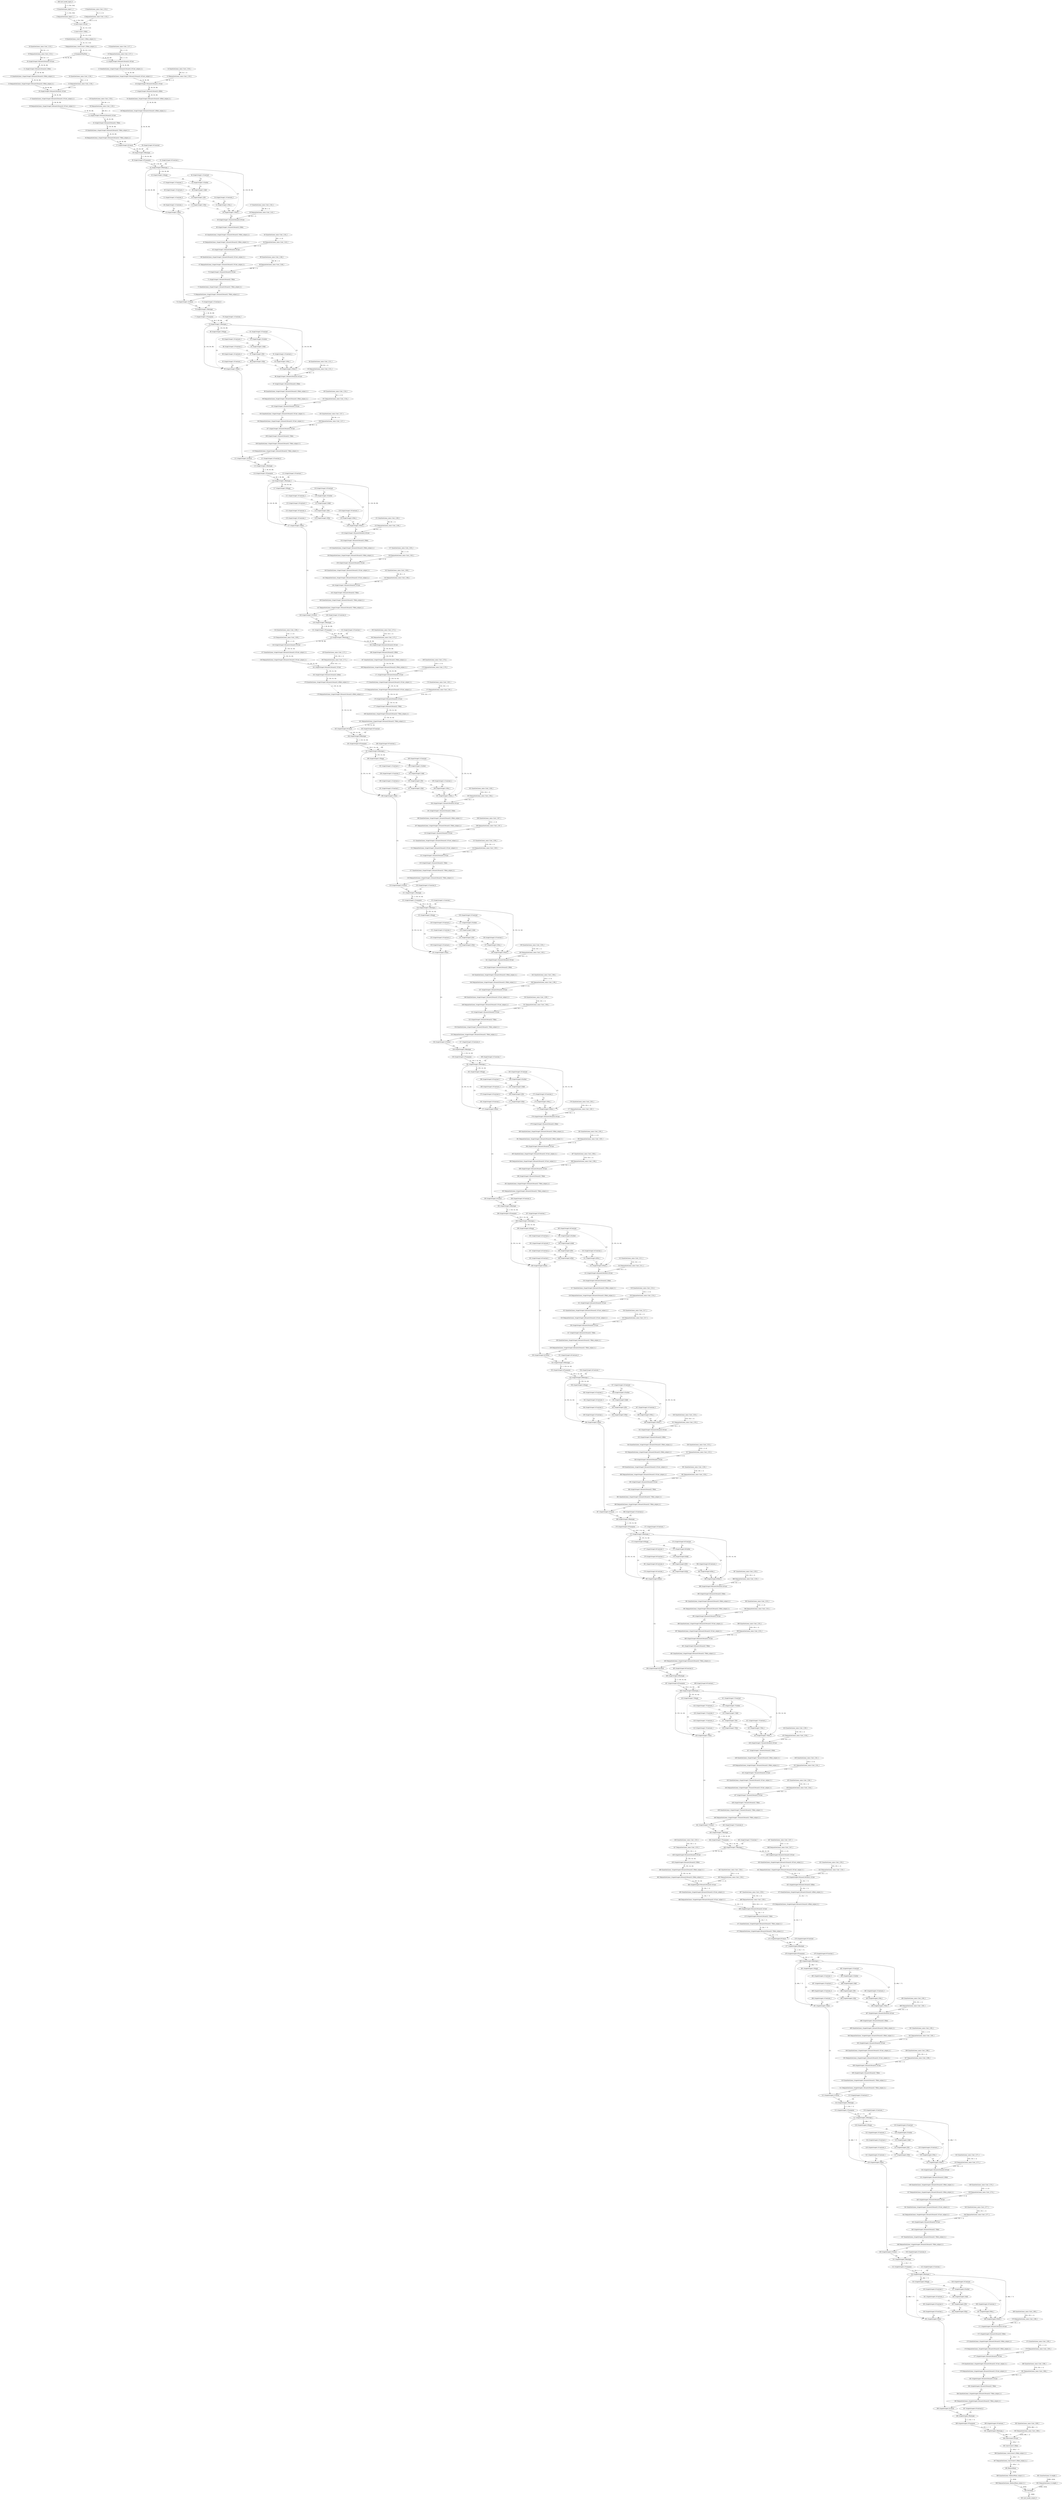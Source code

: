 strict digraph  {
"0 QuantizeLinear_input.1_1" [id=0, type=QuantizeLinear];
"1 DequantizeLinear_input.1_1" [id=1, type=DequantizeLinear];
"2 QuantizeLinear_onnx^^Conv_1124_1" [id=2, label="2 QuantizeLinear_onnx::Conv_1124_1", type=QuantizeLinear];
"3 DequantizeLinear_onnx^^Conv_1124_1" [id=3, label="3 DequantizeLinear_onnx::Conv_1124_1", type=DequantizeLinear];
"4 /conv1/conv1.0/Conv" [id=4, type=Conv];
"5 /conv1/conv1.2/Relu" [id=5, type=Relu];
"6 QuantizeLinear_/conv1/conv1.2/Relu_output_0_1" [id=6, type=QuantizeLinear];
"7 DequantizeLinear_/conv1/conv1.2/Relu_output_0_1" [id=7, type=DequantizeLinear];
"8 /maxpool/MaxPool" [id=8, type=MaxPool];
"9 QuantizeLinear_onnx^^Conv_1127_1" [id=9, label="9 QuantizeLinear_onnx::Conv_1127_1", type=QuantizeLinear];
"10 DequantizeLinear_onnx^^Conv_1127_1" [id=10, label="10 DequantizeLinear_onnx::Conv_1127_1", type=DequantizeLinear];
"11 /stage2/stage2.0/branch1/branch1.0/Conv" [id=11, type=Conv];
"12 QuantizeLinear_/stage2/stage2.0/branch1/branch1.0/Conv_output_0_1" [id=12, type=QuantizeLinear];
"13 DequantizeLinear_/stage2/stage2.0/branch1/branch1.0/Conv_output_0_1" [id=13, type=DequantizeLinear];
"14 QuantizeLinear_onnx^^Conv_1130_1" [id=14, label="14 QuantizeLinear_onnx::Conv_1130_1", type=QuantizeLinear];
"15 DequantizeLinear_onnx^^Conv_1130_1" [id=15, label="15 DequantizeLinear_onnx::Conv_1130_1", type=DequantizeLinear];
"16 /stage2/stage2.0/branch1/branch1.2/Conv" [id=16, type=Conv];
"17 /stage2/stage2.0/branch1/branch1.4/Relu" [id=17, type=Relu];
"18 QuantizeLinear_onnx^^Conv_1133_1" [id=18, label="18 QuantizeLinear_onnx::Conv_1133_1", type=QuantizeLinear];
"19 DequantizeLinear_onnx^^Conv_1133_1" [id=19, label="19 DequantizeLinear_onnx::Conv_1133_1", type=DequantizeLinear];
"20 /stage2/stage2.0/branch2/branch2.0/Conv" [id=20, type=Conv];
"21 /stage2/stage2.0/branch2/branch2.2/Relu" [id=21, type=Relu];
"22 QuantizeLinear_/stage2/stage2.0/branch2/branch2.2/Relu_output_0_1" [id=22, type=QuantizeLinear];
"23 DequantizeLinear_/stage2/stage2.0/branch2/branch2.2/Relu_output_0_1" [id=23, type=DequantizeLinear];
"24 QuantizeLinear_onnx^^Conv_1136_1" [id=24, label="24 QuantizeLinear_onnx::Conv_1136_1", type=QuantizeLinear];
"25 DequantizeLinear_onnx^^Conv_1136_1" [id=25, label="25 DequantizeLinear_onnx::Conv_1136_1", type=DequantizeLinear];
"26 /stage2/stage2.0/branch2/branch2.3/Conv" [id=26, type=Conv];
"27 QuantizeLinear_/stage2/stage2.0/branch2/branch2.3/Conv_output_0_1" [id=27, type=QuantizeLinear];
"28 DequantizeLinear_/stage2/stage2.0/branch2/branch2.3/Conv_output_0_1" [id=28, type=DequantizeLinear];
"29 QuantizeLinear_onnx^^Conv_1139_1" [id=29, label="29 QuantizeLinear_onnx::Conv_1139_1", type=QuantizeLinear];
"30 DequantizeLinear_onnx^^Conv_1139_1" [id=30, label="30 DequantizeLinear_onnx::Conv_1139_1", type=DequantizeLinear];
"31 /stage2/stage2.0/branch2/branch2.5/Conv" [id=31, type=Conv];
"32 /stage2/stage2.0/branch2/branch2.7/Relu" [id=32, type=Relu];
"33 QuantizeLinear_/stage2/stage2.0/branch2/branch2.7/Relu_output_0_1" [id=33, type=QuantizeLinear];
"34 DequantizeLinear_/stage2/stage2.0/branch2/branch2.7/Relu_output_0_1" [id=34, type=DequantizeLinear];
"35 QuantizeLinear_/stage2/stage2.0/branch1/branch1.4/Relu_output_0_1" [id=35, type=QuantizeLinear];
"36 DequantizeLinear_/stage2/stage2.0/branch1/branch1.4/Relu_output_0_1" [id=36, type=DequantizeLinear];
"37 /stage2/stage2.0/Concat" [id=37, type=Concat];
"38 /stage2/stage2.0/Constant" [id=38, type=Constant];
"39 /stage2/stage2.0/Reshape" [id=39, type=Reshape];
"40 /stage2/stage2.0/Transpose" [id=40, type=Transpose];
"41 /stage2/stage2.0/Constant_1" [id=41, type=Constant];
"42 /stage2/stage2.0/Reshape_1" [id=42, type=Reshape];
"43 /stage2/stage2.1/Shape" [id=43, type=Shape];
"44 /stage2/stage2.1/Constant" [id=44, type=Constant];
"45 /stage2/stage2.1/Gather" [id=45, type=Gather];
"46 /stage2/stage2.1/Constant_1" [id=46, type=Constant];
"47 /stage2/stage2.1/Constant_2" [id=47, type=Constant];
"48 /stage2/stage2.1/Add" [id=48, type=Add];
"49 /stage2/stage2.1/Constant_3" [id=49, type=Constant];
"50 /stage2/stage2.1/Div" [id=50, type=Div];
"51 /stage2/stage2.1/Constant_4" [id=51, type=Constant];
"52 /stage2/stage2.1/Mul" [id=52, type=Mul];
"53 /stage2/stage2.1/Slice" [id=53, type=Slice];
"54 /stage2/stage2.1/Constant_5" [id=54, type=Constant];
"55 /stage2/stage2.1/Mul_1" [id=55, type=Mul];
"56 /stage2/stage2.1/Slice_1" [id=56, type=Slice];
"57 QuantizeLinear_onnx^^Conv_1142_1" [id=57, label="57 QuantizeLinear_onnx::Conv_1142_1", type=QuantizeLinear];
"58 DequantizeLinear_onnx^^Conv_1142_1" [id=58, label="58 DequantizeLinear_onnx::Conv_1142_1", type=DequantizeLinear];
"59 /stage2/stage2.1/branch2/branch2.0/Conv" [id=59, type=Conv];
"60 /stage2/stage2.1/branch2/branch2.2/Relu" [id=60, type=Relu];
"61 QuantizeLinear_/stage2/stage2.1/branch2/branch2.2/Relu_output_0_1" [id=61, type=QuantizeLinear];
"62 DequantizeLinear_/stage2/stage2.1/branch2/branch2.2/Relu_output_0_1" [id=62, type=DequantizeLinear];
"63 QuantizeLinear_onnx^^Conv_1145_1" [id=63, label="63 QuantizeLinear_onnx::Conv_1145_1", type=QuantizeLinear];
"64 DequantizeLinear_onnx^^Conv_1145_1" [id=64, label="64 DequantizeLinear_onnx::Conv_1145_1", type=DequantizeLinear];
"65 /stage2/stage2.1/branch2/branch2.3/Conv" [id=65, type=Conv];
"66 QuantizeLinear_/stage2/stage2.1/branch2/branch2.3/Conv_output_0_1" [id=66, type=QuantizeLinear];
"67 DequantizeLinear_/stage2/stage2.1/branch2/branch2.3/Conv_output_0_1" [id=67, type=DequantizeLinear];
"68 QuantizeLinear_onnx^^Conv_1148_1" [id=68, label="68 QuantizeLinear_onnx::Conv_1148_1", type=QuantizeLinear];
"69 DequantizeLinear_onnx^^Conv_1148_1" [id=69, label="69 DequantizeLinear_onnx::Conv_1148_1", type=DequantizeLinear];
"70 /stage2/stage2.1/branch2/branch2.5/Conv" [id=70, type=Conv];
"71 /stage2/stage2.1/branch2/branch2.7/Relu" [id=71, type=Relu];
"72 QuantizeLinear_/stage2/stage2.1/branch2/branch2.7/Relu_output_0_1" [id=72, type=QuantizeLinear];
"73 DequantizeLinear_/stage2/stage2.1/branch2/branch2.7/Relu_output_0_1" [id=73, type=DequantizeLinear];
"74 /stage2/stage2.1/Concat" [id=74, type=Concat];
"75 /stage2/stage2.1/Constant_6" [id=75, type=Constant];
"76 /stage2/stage2.1/Reshape" [id=76, type=Reshape];
"77 /stage2/stage2.1/Transpose" [id=77, type=Transpose];
"78 /stage2/stage2.1/Constant_7" [id=78, type=Constant];
"79 /stage2/stage2.1/Reshape_1" [id=79, type=Reshape];
"80 /stage2/stage2.2/Shape" [id=80, type=Shape];
"81 /stage2/stage2.2/Constant" [id=81, type=Constant];
"82 /stage2/stage2.2/Gather" [id=82, type=Gather];
"83 /stage2/stage2.2/Constant_1" [id=83, type=Constant];
"84 /stage2/stage2.2/Constant_2" [id=84, type=Constant];
"85 /stage2/stage2.2/Add" [id=85, type=Add];
"86 /stage2/stage2.2/Constant_3" [id=86, type=Constant];
"87 /stage2/stage2.2/Div" [id=87, type=Div];
"88 /stage2/stage2.2/Constant_4" [id=88, type=Constant];
"89 /stage2/stage2.2/Mul" [id=89, type=Mul];
"90 /stage2/stage2.2/Slice" [id=90, type=Slice];
"91 /stage2/stage2.2/Constant_5" [id=91, type=Constant];
"92 /stage2/stage2.2/Mul_1" [id=92, type=Mul];
"93 /stage2/stage2.2/Slice_1" [id=93, type=Slice];
"94 QuantizeLinear_onnx^^Conv_1151_1" [id=94, label="94 QuantizeLinear_onnx::Conv_1151_1", type=QuantizeLinear];
"95 DequantizeLinear_onnx^^Conv_1151_1" [id=95, label="95 DequantizeLinear_onnx::Conv_1151_1", type=DequantizeLinear];
"96 /stage2/stage2.2/branch2/branch2.0/Conv" [id=96, type=Conv];
"97 /stage2/stage2.2/branch2/branch2.2/Relu" [id=97, type=Relu];
"98 QuantizeLinear_/stage2/stage2.2/branch2/branch2.2/Relu_output_0_1" [id=98, type=QuantizeLinear];
"99 DequantizeLinear_/stage2/stage2.2/branch2/branch2.2/Relu_output_0_1" [id=99, type=DequantizeLinear];
"100 QuantizeLinear_onnx^^Conv_1154_1" [id=100, label="100 QuantizeLinear_onnx::Conv_1154_1", type=QuantizeLinear];
"101 DequantizeLinear_onnx^^Conv_1154_1" [id=101, label="101 DequantizeLinear_onnx::Conv_1154_1", type=DequantizeLinear];
"102 /stage2/stage2.2/branch2/branch2.3/Conv" [id=102, type=Conv];
"103 QuantizeLinear_/stage2/stage2.2/branch2/branch2.3/Conv_output_0_1" [id=103, type=QuantizeLinear];
"104 DequantizeLinear_/stage2/stage2.2/branch2/branch2.3/Conv_output_0_1" [id=104, type=DequantizeLinear];
"105 QuantizeLinear_onnx^^Conv_1157_1" [id=105, label="105 QuantizeLinear_onnx::Conv_1157_1", type=QuantizeLinear];
"106 DequantizeLinear_onnx^^Conv_1157_1" [id=106, label="106 DequantizeLinear_onnx::Conv_1157_1", type=DequantizeLinear];
"107 /stage2/stage2.2/branch2/branch2.5/Conv" [id=107, type=Conv];
"108 /stage2/stage2.2/branch2/branch2.7/Relu" [id=108, type=Relu];
"109 QuantizeLinear_/stage2/stage2.2/branch2/branch2.7/Relu_output_0_1" [id=109, type=QuantizeLinear];
"110 DequantizeLinear_/stage2/stage2.2/branch2/branch2.7/Relu_output_0_1" [id=110, type=DequantizeLinear];
"111 /stage2/stage2.2/Concat" [id=111, type=Concat];
"112 /stage2/stage2.2/Constant_6" [id=112, type=Constant];
"113 /stage2/stage2.2/Reshape" [id=113, type=Reshape];
"114 /stage2/stage2.2/Transpose" [id=114, type=Transpose];
"115 /stage2/stage2.2/Constant_7" [id=115, type=Constant];
"116 /stage2/stage2.2/Reshape_1" [id=116, type=Reshape];
"117 /stage2/stage2.3/Shape" [id=117, type=Shape];
"118 /stage2/stage2.3/Constant" [id=118, type=Constant];
"119 /stage2/stage2.3/Gather" [id=119, type=Gather];
"120 /stage2/stage2.3/Constant_1" [id=120, type=Constant];
"121 /stage2/stage2.3/Constant_2" [id=121, type=Constant];
"122 /stage2/stage2.3/Add" [id=122, type=Add];
"123 /stage2/stage2.3/Constant_3" [id=123, type=Constant];
"124 /stage2/stage2.3/Div" [id=124, type=Div];
"125 /stage2/stage2.3/Constant_4" [id=125, type=Constant];
"126 /stage2/stage2.3/Mul" [id=126, type=Mul];
"127 /stage2/stage2.3/Slice" [id=127, type=Slice];
"128 /stage2/stage2.3/Constant_5" [id=128, type=Constant];
"129 /stage2/stage2.3/Mul_1" [id=129, type=Mul];
"130 /stage2/stage2.3/Slice_1" [id=130, type=Slice];
"131 QuantizeLinear_onnx^^Conv_1160_1" [id=131, label="131 QuantizeLinear_onnx::Conv_1160_1", type=QuantizeLinear];
"132 DequantizeLinear_onnx^^Conv_1160_1" [id=132, label="132 DequantizeLinear_onnx::Conv_1160_1", type=DequantizeLinear];
"133 /stage2/stage2.3/branch2/branch2.0/Conv" [id=133, type=Conv];
"134 /stage2/stage2.3/branch2/branch2.2/Relu" [id=134, type=Relu];
"135 QuantizeLinear_/stage2/stage2.3/branch2/branch2.2/Relu_output_0_1" [id=135, type=QuantizeLinear];
"136 DequantizeLinear_/stage2/stage2.3/branch2/branch2.2/Relu_output_0_1" [id=136, type=DequantizeLinear];
"137 QuantizeLinear_onnx^^Conv_1163_1" [id=137, label="137 QuantizeLinear_onnx::Conv_1163_1", type=QuantizeLinear];
"138 DequantizeLinear_onnx^^Conv_1163_1" [id=138, label="138 DequantizeLinear_onnx::Conv_1163_1", type=DequantizeLinear];
"139 /stage2/stage2.3/branch2/branch2.3/Conv" [id=139, type=Conv];
"140 QuantizeLinear_/stage2/stage2.3/branch2/branch2.3/Conv_output_0_1" [id=140, type=QuantizeLinear];
"141 DequantizeLinear_/stage2/stage2.3/branch2/branch2.3/Conv_output_0_1" [id=141, type=DequantizeLinear];
"142 QuantizeLinear_onnx^^Conv_1166_1" [id=142, label="142 QuantizeLinear_onnx::Conv_1166_1", type=QuantizeLinear];
"143 DequantizeLinear_onnx^^Conv_1166_1" [id=143, label="143 DequantizeLinear_onnx::Conv_1166_1", type=DequantizeLinear];
"144 /stage2/stage2.3/branch2/branch2.5/Conv" [id=144, type=Conv];
"145 /stage2/stage2.3/branch2/branch2.7/Relu" [id=145, type=Relu];
"146 QuantizeLinear_/stage2/stage2.3/branch2/branch2.7/Relu_output_0_1" [id=146, type=QuantizeLinear];
"147 DequantizeLinear_/stage2/stage2.3/branch2/branch2.7/Relu_output_0_1" [id=147, type=DequantizeLinear];
"148 /stage2/stage2.3/Concat" [id=148, type=Concat];
"149 /stage2/stage2.3/Constant_6" [id=149, type=Constant];
"150 /stage2/stage2.3/Reshape" [id=150, type=Reshape];
"151 /stage2/stage2.3/Transpose" [id=151, type=Transpose];
"152 /stage2/stage2.3/Constant_7" [id=152, type=Constant];
"153 /stage2/stage2.3/Reshape_1" [id=153, type=Reshape];
"154 QuantizeLinear_onnx^^Conv_1169_1" [id=154, label="154 QuantizeLinear_onnx::Conv_1169_1", type=QuantizeLinear];
"155 DequantizeLinear_onnx^^Conv_1169_1" [id=155, label="155 DequantizeLinear_onnx::Conv_1169_1", type=DequantizeLinear];
"156 /stage3/stage3.0/branch1/branch1.0/Conv" [id=156, type=Conv];
"157 QuantizeLinear_/stage3/stage3.0/branch1/branch1.0/Conv_output_0_1" [id=157, type=QuantizeLinear];
"158 DequantizeLinear_/stage3/stage3.0/branch1/branch1.0/Conv_output_0_1" [id=158, type=DequantizeLinear];
"159 QuantizeLinear_onnx^^Conv_1172_1" [id=159, label="159 QuantizeLinear_onnx::Conv_1172_1", type=QuantizeLinear];
"160 DequantizeLinear_onnx^^Conv_1172_1" [id=160, label="160 DequantizeLinear_onnx::Conv_1172_1", type=DequantizeLinear];
"161 /stage3/stage3.0/branch1/branch1.2/Conv" [id=161, type=Conv];
"162 /stage3/stage3.0/branch1/branch1.4/Relu" [id=162, type=Relu];
"163 QuantizeLinear_onnx^^Conv_1175_1" [id=163, label="163 QuantizeLinear_onnx::Conv_1175_1", type=QuantizeLinear];
"164 DequantizeLinear_onnx^^Conv_1175_1" [id=164, label="164 DequantizeLinear_onnx::Conv_1175_1", type=DequantizeLinear];
"165 /stage3/stage3.0/branch2/branch2.0/Conv" [id=165, type=Conv];
"166 /stage3/stage3.0/branch2/branch2.2/Relu" [id=166, type=Relu];
"167 QuantizeLinear_/stage3/stage3.0/branch2/branch2.2/Relu_output_0_1" [id=167, type=QuantizeLinear];
"168 DequantizeLinear_/stage3/stage3.0/branch2/branch2.2/Relu_output_0_1" [id=168, type=DequantizeLinear];
"169 QuantizeLinear_onnx^^Conv_1178_1" [id=169, label="169 QuantizeLinear_onnx::Conv_1178_1", type=QuantizeLinear];
"170 DequantizeLinear_onnx^^Conv_1178_1" [id=170, label="170 DequantizeLinear_onnx::Conv_1178_1", type=DequantizeLinear];
"171 /stage3/stage3.0/branch2/branch2.3/Conv" [id=171, type=Conv];
"172 QuantizeLinear_/stage3/stage3.0/branch2/branch2.3/Conv_output_0_1" [id=172, type=QuantizeLinear];
"173 DequantizeLinear_/stage3/stage3.0/branch2/branch2.3/Conv_output_0_1" [id=173, type=DequantizeLinear];
"174 QuantizeLinear_onnx^^Conv_1181_1" [id=174, label="174 QuantizeLinear_onnx::Conv_1181_1", type=QuantizeLinear];
"175 DequantizeLinear_onnx^^Conv_1181_1" [id=175, label="175 DequantizeLinear_onnx::Conv_1181_1", type=DequantizeLinear];
"176 /stage3/stage3.0/branch2/branch2.5/Conv" [id=176, type=Conv];
"177 /stage3/stage3.0/branch2/branch2.7/Relu" [id=177, type=Relu];
"178 QuantizeLinear_/stage3/stage3.0/branch1/branch1.4/Relu_output_0_1" [id=178, type=QuantizeLinear];
"179 DequantizeLinear_/stage3/stage3.0/branch1/branch1.4/Relu_output_0_1" [id=179, type=DequantizeLinear];
"180 QuantizeLinear_/stage3/stage3.0/branch2/branch2.7/Relu_output_0_1" [id=180, type=QuantizeLinear];
"181 DequantizeLinear_/stage3/stage3.0/branch2/branch2.7/Relu_output_0_1" [id=181, type=DequantizeLinear];
"182 /stage3/stage3.0/Concat" [id=182, type=Concat];
"183 /stage3/stage3.0/Constant" [id=183, type=Constant];
"184 /stage3/stage3.0/Reshape" [id=184, type=Reshape];
"185 /stage3/stage3.0/Transpose" [id=185, type=Transpose];
"186 /stage3/stage3.0/Constant_1" [id=186, type=Constant];
"187 /stage3/stage3.0/Reshape_1" [id=187, type=Reshape];
"188 /stage3/stage3.1/Shape" [id=188, type=Shape];
"189 /stage3/stage3.1/Constant" [id=189, type=Constant];
"190 /stage3/stage3.1/Gather" [id=190, type=Gather];
"191 /stage3/stage3.1/Constant_1" [id=191, type=Constant];
"192 /stage3/stage3.1/Constant_2" [id=192, type=Constant];
"193 /stage3/stage3.1/Add" [id=193, type=Add];
"194 /stage3/stage3.1/Constant_3" [id=194, type=Constant];
"195 /stage3/stage3.1/Div" [id=195, type=Div];
"196 /stage3/stage3.1/Constant_4" [id=196, type=Constant];
"197 /stage3/stage3.1/Mul" [id=197, type=Mul];
"198 /stage3/stage3.1/Slice" [id=198, type=Slice];
"199 /stage3/stage3.1/Constant_5" [id=199, type=Constant];
"200 /stage3/stage3.1/Mul_1" [id=200, type=Mul];
"201 /stage3/stage3.1/Slice_1" [id=201, type=Slice];
"202 QuantizeLinear_onnx^^Conv_1184_1" [id=202, label="202 QuantizeLinear_onnx::Conv_1184_1", type=QuantizeLinear];
"203 DequantizeLinear_onnx^^Conv_1184_1" [id=203, label="203 DequantizeLinear_onnx::Conv_1184_1", type=DequantizeLinear];
"204 /stage3/stage3.1/branch2/branch2.0/Conv" [id=204, type=Conv];
"205 /stage3/stage3.1/branch2/branch2.2/Relu" [id=205, type=Relu];
"206 QuantizeLinear_/stage3/stage3.1/branch2/branch2.2/Relu_output_0_1" [id=206, type=QuantizeLinear];
"207 DequantizeLinear_/stage3/stage3.1/branch2/branch2.2/Relu_output_0_1" [id=207, type=DequantizeLinear];
"208 QuantizeLinear_onnx^^Conv_1187_1" [id=208, label="208 QuantizeLinear_onnx::Conv_1187_1", type=QuantizeLinear];
"209 DequantizeLinear_onnx^^Conv_1187_1" [id=209, label="209 DequantizeLinear_onnx::Conv_1187_1", type=DequantizeLinear];
"210 /stage3/stage3.1/branch2/branch2.3/Conv" [id=210, type=Conv];
"211 QuantizeLinear_/stage3/stage3.1/branch2/branch2.3/Conv_output_0_1" [id=211, type=QuantizeLinear];
"212 DequantizeLinear_/stage3/stage3.1/branch2/branch2.3/Conv_output_0_1" [id=212, type=DequantizeLinear];
"213 QuantizeLinear_onnx^^Conv_1190_1" [id=213, label="213 QuantizeLinear_onnx::Conv_1190_1", type=QuantizeLinear];
"214 DequantizeLinear_onnx^^Conv_1190_1" [id=214, label="214 DequantizeLinear_onnx::Conv_1190_1", type=DequantizeLinear];
"215 /stage3/stage3.1/branch2/branch2.5/Conv" [id=215, type=Conv];
"216 /stage3/stage3.1/branch2/branch2.7/Relu" [id=216, type=Relu];
"217 QuantizeLinear_/stage3/stage3.1/branch2/branch2.7/Relu_output_0_1" [id=217, type=QuantizeLinear];
"218 DequantizeLinear_/stage3/stage3.1/branch2/branch2.7/Relu_output_0_1" [id=218, type=DequantizeLinear];
"219 /stage3/stage3.1/Concat" [id=219, type=Concat];
"220 /stage3/stage3.1/Constant_6" [id=220, type=Constant];
"221 /stage3/stage3.1/Reshape" [id=221, type=Reshape];
"222 /stage3/stage3.1/Transpose" [id=222, type=Transpose];
"223 /stage3/stage3.1/Constant_7" [id=223, type=Constant];
"224 /stage3/stage3.1/Reshape_1" [id=224, type=Reshape];
"225 /stage3/stage3.2/Shape" [id=225, type=Shape];
"226 /stage3/stage3.2/Constant" [id=226, type=Constant];
"227 /stage3/stage3.2/Gather" [id=227, type=Gather];
"228 /stage3/stage3.2/Constant_1" [id=228, type=Constant];
"229 /stage3/stage3.2/Constant_2" [id=229, type=Constant];
"230 /stage3/stage3.2/Add" [id=230, type=Add];
"231 /stage3/stage3.2/Constant_3" [id=231, type=Constant];
"232 /stage3/stage3.2/Div" [id=232, type=Div];
"233 /stage3/stage3.2/Constant_4" [id=233, type=Constant];
"234 /stage3/stage3.2/Mul" [id=234, type=Mul];
"235 /stage3/stage3.2/Slice" [id=235, type=Slice];
"236 /stage3/stage3.2/Constant_5" [id=236, type=Constant];
"237 /stage3/stage3.2/Mul_1" [id=237, type=Mul];
"238 /stage3/stage3.2/Slice_1" [id=238, type=Slice];
"239 QuantizeLinear_onnx^^Conv_1193_1" [id=239, label="239 QuantizeLinear_onnx::Conv_1193_1", type=QuantizeLinear];
"240 DequantizeLinear_onnx^^Conv_1193_1" [id=240, label="240 DequantizeLinear_onnx::Conv_1193_1", type=DequantizeLinear];
"241 /stage3/stage3.2/branch2/branch2.0/Conv" [id=241, type=Conv];
"242 /stage3/stage3.2/branch2/branch2.2/Relu" [id=242, type=Relu];
"243 QuantizeLinear_/stage3/stage3.2/branch2/branch2.2/Relu_output_0_1" [id=243, type=QuantizeLinear];
"244 DequantizeLinear_/stage3/stage3.2/branch2/branch2.2/Relu_output_0_1" [id=244, type=DequantizeLinear];
"245 QuantizeLinear_onnx^^Conv_1196_1" [id=245, label="245 QuantizeLinear_onnx::Conv_1196_1", type=QuantizeLinear];
"246 DequantizeLinear_onnx^^Conv_1196_1" [id=246, label="246 DequantizeLinear_onnx::Conv_1196_1", type=DequantizeLinear];
"247 /stage3/stage3.2/branch2/branch2.3/Conv" [id=247, type=Conv];
"248 QuantizeLinear_/stage3/stage3.2/branch2/branch2.3/Conv_output_0_1" [id=248, type=QuantizeLinear];
"249 DequantizeLinear_/stage3/stage3.2/branch2/branch2.3/Conv_output_0_1" [id=249, type=DequantizeLinear];
"250 QuantizeLinear_onnx^^Conv_1199_1" [id=250, label="250 QuantizeLinear_onnx::Conv_1199_1", type=QuantizeLinear];
"251 DequantizeLinear_onnx^^Conv_1199_1" [id=251, label="251 DequantizeLinear_onnx::Conv_1199_1", type=DequantizeLinear];
"252 /stage3/stage3.2/branch2/branch2.5/Conv" [id=252, type=Conv];
"253 /stage3/stage3.2/branch2/branch2.7/Relu" [id=253, type=Relu];
"254 QuantizeLinear_/stage3/stage3.2/branch2/branch2.7/Relu_output_0_1" [id=254, type=QuantizeLinear];
"255 DequantizeLinear_/stage3/stage3.2/branch2/branch2.7/Relu_output_0_1" [id=255, type=DequantizeLinear];
"256 /stage3/stage3.2/Concat" [id=256, type=Concat];
"257 /stage3/stage3.2/Constant_6" [id=257, type=Constant];
"258 /stage3/stage3.2/Reshape" [id=258, type=Reshape];
"259 /stage3/stage3.2/Transpose" [id=259, type=Transpose];
"260 /stage3/stage3.2/Constant_7" [id=260, type=Constant];
"261 /stage3/stage3.2/Reshape_1" [id=261, type=Reshape];
"262 /stage3/stage3.3/Shape" [id=262, type=Shape];
"263 /stage3/stage3.3/Constant" [id=263, type=Constant];
"264 /stage3/stage3.3/Gather" [id=264, type=Gather];
"265 /stage3/stage3.3/Constant_1" [id=265, type=Constant];
"266 /stage3/stage3.3/Constant_2" [id=266, type=Constant];
"267 /stage3/stage3.3/Add" [id=267, type=Add];
"268 /stage3/stage3.3/Constant_3" [id=268, type=Constant];
"269 /stage3/stage3.3/Div" [id=269, type=Div];
"270 /stage3/stage3.3/Constant_4" [id=270, type=Constant];
"271 /stage3/stage3.3/Mul" [id=271, type=Mul];
"272 /stage3/stage3.3/Slice" [id=272, type=Slice];
"273 /stage3/stage3.3/Constant_5" [id=273, type=Constant];
"274 /stage3/stage3.3/Mul_1" [id=274, type=Mul];
"275 /stage3/stage3.3/Slice_1" [id=275, type=Slice];
"276 QuantizeLinear_onnx^^Conv_1202_1" [id=276, label="276 QuantizeLinear_onnx::Conv_1202_1", type=QuantizeLinear];
"277 DequantizeLinear_onnx^^Conv_1202_1" [id=277, label="277 DequantizeLinear_onnx::Conv_1202_1", type=DequantizeLinear];
"278 /stage3/stage3.3/branch2/branch2.0/Conv" [id=278, type=Conv];
"279 /stage3/stage3.3/branch2/branch2.2/Relu" [id=279, type=Relu];
"280 QuantizeLinear_/stage3/stage3.3/branch2/branch2.2/Relu_output_0_1" [id=280, type=QuantizeLinear];
"281 DequantizeLinear_/stage3/stage3.3/branch2/branch2.2/Relu_output_0_1" [id=281, type=DequantizeLinear];
"282 QuantizeLinear_onnx^^Conv_1205_1" [id=282, label="282 QuantizeLinear_onnx::Conv_1205_1", type=QuantizeLinear];
"283 DequantizeLinear_onnx^^Conv_1205_1" [id=283, label="283 DequantizeLinear_onnx::Conv_1205_1", type=DequantizeLinear];
"284 /stage3/stage3.3/branch2/branch2.3/Conv" [id=284, type=Conv];
"285 QuantizeLinear_/stage3/stage3.3/branch2/branch2.3/Conv_output_0_1" [id=285, type=QuantizeLinear];
"286 DequantizeLinear_/stage3/stage3.3/branch2/branch2.3/Conv_output_0_1" [id=286, type=DequantizeLinear];
"287 QuantizeLinear_onnx^^Conv_1208_1" [id=287, label="287 QuantizeLinear_onnx::Conv_1208_1", type=QuantizeLinear];
"288 DequantizeLinear_onnx^^Conv_1208_1" [id=288, label="288 DequantizeLinear_onnx::Conv_1208_1", type=DequantizeLinear];
"289 /stage3/stage3.3/branch2/branch2.5/Conv" [id=289, type=Conv];
"290 /stage3/stage3.3/branch2/branch2.7/Relu" [id=290, type=Relu];
"291 QuantizeLinear_/stage3/stage3.3/branch2/branch2.7/Relu_output_0_1" [id=291, type=QuantizeLinear];
"292 DequantizeLinear_/stage3/stage3.3/branch2/branch2.7/Relu_output_0_1" [id=292, type=DequantizeLinear];
"293 /stage3/stage3.3/Concat" [id=293, type=Concat];
"294 /stage3/stage3.3/Constant_6" [id=294, type=Constant];
"295 /stage3/stage3.3/Reshape" [id=295, type=Reshape];
"296 /stage3/stage3.3/Transpose" [id=296, type=Transpose];
"297 /stage3/stage3.3/Constant_7" [id=297, type=Constant];
"298 /stage3/stage3.3/Reshape_1" [id=298, type=Reshape];
"299 /stage3/stage3.4/Shape" [id=299, type=Shape];
"300 /stage3/stage3.4/Constant" [id=300, type=Constant];
"301 /stage3/stage3.4/Gather" [id=301, type=Gather];
"302 /stage3/stage3.4/Constant_1" [id=302, type=Constant];
"303 /stage3/stage3.4/Constant_2" [id=303, type=Constant];
"304 /stage3/stage3.4/Add" [id=304, type=Add];
"305 /stage3/stage3.4/Constant_3" [id=305, type=Constant];
"306 /stage3/stage3.4/Div" [id=306, type=Div];
"307 /stage3/stage3.4/Constant_4" [id=307, type=Constant];
"308 /stage3/stage3.4/Mul" [id=308, type=Mul];
"309 /stage3/stage3.4/Slice" [id=309, type=Slice];
"310 /stage3/stage3.4/Constant_5" [id=310, type=Constant];
"311 /stage3/stage3.4/Mul_1" [id=311, type=Mul];
"312 /stage3/stage3.4/Slice_1" [id=312, type=Slice];
"313 QuantizeLinear_onnx^^Conv_1211_1" [id=313, label="313 QuantizeLinear_onnx::Conv_1211_1", type=QuantizeLinear];
"314 DequantizeLinear_onnx^^Conv_1211_1" [id=314, label="314 DequantizeLinear_onnx::Conv_1211_1", type=DequantizeLinear];
"315 /stage3/stage3.4/branch2/branch2.0/Conv" [id=315, type=Conv];
"316 /stage3/stage3.4/branch2/branch2.2/Relu" [id=316, type=Relu];
"317 QuantizeLinear_/stage3/stage3.4/branch2/branch2.2/Relu_output_0_1" [id=317, type=QuantizeLinear];
"318 DequantizeLinear_/stage3/stage3.4/branch2/branch2.2/Relu_output_0_1" [id=318, type=DequantizeLinear];
"319 QuantizeLinear_onnx^^Conv_1214_1" [id=319, label="319 QuantizeLinear_onnx::Conv_1214_1", type=QuantizeLinear];
"320 DequantizeLinear_onnx^^Conv_1214_1" [id=320, label="320 DequantizeLinear_onnx::Conv_1214_1", type=DequantizeLinear];
"321 /stage3/stage3.4/branch2/branch2.3/Conv" [id=321, type=Conv];
"322 QuantizeLinear_/stage3/stage3.4/branch2/branch2.3/Conv_output_0_1" [id=322, type=QuantizeLinear];
"323 DequantizeLinear_/stage3/stage3.4/branch2/branch2.3/Conv_output_0_1" [id=323, type=DequantizeLinear];
"324 QuantizeLinear_onnx^^Conv_1217_1" [id=324, label="324 QuantizeLinear_onnx::Conv_1217_1", type=QuantizeLinear];
"325 DequantizeLinear_onnx^^Conv_1217_1" [id=325, label="325 DequantizeLinear_onnx::Conv_1217_1", type=DequantizeLinear];
"326 /stage3/stage3.4/branch2/branch2.5/Conv" [id=326, type=Conv];
"327 /stage3/stage3.4/branch2/branch2.7/Relu" [id=327, type=Relu];
"328 QuantizeLinear_/stage3/stage3.4/branch2/branch2.7/Relu_output_0_1" [id=328, type=QuantizeLinear];
"329 DequantizeLinear_/stage3/stage3.4/branch2/branch2.7/Relu_output_0_1" [id=329, type=DequantizeLinear];
"330 /stage3/stage3.4/Concat" [id=330, type=Concat];
"331 /stage3/stage3.4/Constant_6" [id=331, type=Constant];
"332 /stage3/stage3.4/Reshape" [id=332, type=Reshape];
"333 /stage3/stage3.4/Transpose" [id=333, type=Transpose];
"334 /stage3/stage3.4/Constant_7" [id=334, type=Constant];
"335 /stage3/stage3.4/Reshape_1" [id=335, type=Reshape];
"336 /stage3/stage3.5/Shape" [id=336, type=Shape];
"337 /stage3/stage3.5/Constant" [id=337, type=Constant];
"338 /stage3/stage3.5/Gather" [id=338, type=Gather];
"339 /stage3/stage3.5/Constant_1" [id=339, type=Constant];
"340 /stage3/stage3.5/Constant_2" [id=340, type=Constant];
"341 /stage3/stage3.5/Add" [id=341, type=Add];
"342 /stage3/stage3.5/Constant_3" [id=342, type=Constant];
"343 /stage3/stage3.5/Div" [id=343, type=Div];
"344 /stage3/stage3.5/Constant_4" [id=344, type=Constant];
"345 /stage3/stage3.5/Mul" [id=345, type=Mul];
"346 /stage3/stage3.5/Slice" [id=346, type=Slice];
"347 /stage3/stage3.5/Constant_5" [id=347, type=Constant];
"348 /stage3/stage3.5/Mul_1" [id=348, type=Mul];
"349 /stage3/stage3.5/Slice_1" [id=349, type=Slice];
"350 QuantizeLinear_onnx^^Conv_1220_1" [id=350, label="350 QuantizeLinear_onnx::Conv_1220_1", type=QuantizeLinear];
"351 DequantizeLinear_onnx^^Conv_1220_1" [id=351, label="351 DequantizeLinear_onnx::Conv_1220_1", type=DequantizeLinear];
"352 /stage3/stage3.5/branch2/branch2.0/Conv" [id=352, type=Conv];
"353 /stage3/stage3.5/branch2/branch2.2/Relu" [id=353, type=Relu];
"354 QuantizeLinear_/stage3/stage3.5/branch2/branch2.2/Relu_output_0_1" [id=354, type=QuantizeLinear];
"355 DequantizeLinear_/stage3/stage3.5/branch2/branch2.2/Relu_output_0_1" [id=355, type=DequantizeLinear];
"356 QuantizeLinear_onnx^^Conv_1223_1" [id=356, label="356 QuantizeLinear_onnx::Conv_1223_1", type=QuantizeLinear];
"357 DequantizeLinear_onnx^^Conv_1223_1" [id=357, label="357 DequantizeLinear_onnx::Conv_1223_1", type=DequantizeLinear];
"358 /stage3/stage3.5/branch2/branch2.3/Conv" [id=358, type=Conv];
"359 QuantizeLinear_/stage3/stage3.5/branch2/branch2.3/Conv_output_0_1" [id=359, type=QuantizeLinear];
"360 DequantizeLinear_/stage3/stage3.5/branch2/branch2.3/Conv_output_0_1" [id=360, type=DequantizeLinear];
"361 QuantizeLinear_onnx^^Conv_1226_1" [id=361, label="361 QuantizeLinear_onnx::Conv_1226_1", type=QuantizeLinear];
"362 DequantizeLinear_onnx^^Conv_1226_1" [id=362, label="362 DequantizeLinear_onnx::Conv_1226_1", type=DequantizeLinear];
"363 /stage3/stage3.5/branch2/branch2.5/Conv" [id=363, type=Conv];
"364 /stage3/stage3.5/branch2/branch2.7/Relu" [id=364, type=Relu];
"365 QuantizeLinear_/stage3/stage3.5/branch2/branch2.7/Relu_output_0_1" [id=365, type=QuantizeLinear];
"366 DequantizeLinear_/stage3/stage3.5/branch2/branch2.7/Relu_output_0_1" [id=366, type=DequantizeLinear];
"367 /stage3/stage3.5/Concat" [id=367, type=Concat];
"368 /stage3/stage3.5/Constant_6" [id=368, type=Constant];
"369 /stage3/stage3.5/Reshape" [id=369, type=Reshape];
"370 /stage3/stage3.5/Transpose" [id=370, type=Transpose];
"371 /stage3/stage3.5/Constant_7" [id=371, type=Constant];
"372 /stage3/stage3.5/Reshape_1" [id=372, type=Reshape];
"373 /stage3/stage3.6/Shape" [id=373, type=Shape];
"374 /stage3/stage3.6/Constant" [id=374, type=Constant];
"375 /stage3/stage3.6/Gather" [id=375, type=Gather];
"376 /stage3/stage3.6/Constant_1" [id=376, type=Constant];
"377 /stage3/stage3.6/Constant_2" [id=377, type=Constant];
"378 /stage3/stage3.6/Add" [id=378, type=Add];
"379 /stage3/stage3.6/Constant_3" [id=379, type=Constant];
"380 /stage3/stage3.6/Div" [id=380, type=Div];
"381 /stage3/stage3.6/Constant_4" [id=381, type=Constant];
"382 /stage3/stage3.6/Mul" [id=382, type=Mul];
"383 /stage3/stage3.6/Slice" [id=383, type=Slice];
"384 /stage3/stage3.6/Constant_5" [id=384, type=Constant];
"385 /stage3/stage3.6/Mul_1" [id=385, type=Mul];
"386 /stage3/stage3.6/Slice_1" [id=386, type=Slice];
"387 QuantizeLinear_onnx^^Conv_1229_1" [id=387, label="387 QuantizeLinear_onnx::Conv_1229_1", type=QuantizeLinear];
"388 DequantizeLinear_onnx^^Conv_1229_1" [id=388, label="388 DequantizeLinear_onnx::Conv_1229_1", type=DequantizeLinear];
"389 /stage3/stage3.6/branch2/branch2.0/Conv" [id=389, type=Conv];
"390 /stage3/stage3.6/branch2/branch2.2/Relu" [id=390, type=Relu];
"391 QuantizeLinear_/stage3/stage3.6/branch2/branch2.2/Relu_output_0_1" [id=391, type=QuantizeLinear];
"392 DequantizeLinear_/stage3/stage3.6/branch2/branch2.2/Relu_output_0_1" [id=392, type=DequantizeLinear];
"393 QuantizeLinear_onnx^^Conv_1232_1" [id=393, label="393 QuantizeLinear_onnx::Conv_1232_1", type=QuantizeLinear];
"394 DequantizeLinear_onnx^^Conv_1232_1" [id=394, label="394 DequantizeLinear_onnx::Conv_1232_1", type=DequantizeLinear];
"395 /stage3/stage3.6/branch2/branch2.3/Conv" [id=395, type=Conv];
"396 QuantizeLinear_/stage3/stage3.6/branch2/branch2.3/Conv_output_0_1" [id=396, type=QuantizeLinear];
"397 DequantizeLinear_/stage3/stage3.6/branch2/branch2.3/Conv_output_0_1" [id=397, type=DequantizeLinear];
"398 QuantizeLinear_onnx^^Conv_1235_1" [id=398, label="398 QuantizeLinear_onnx::Conv_1235_1", type=QuantizeLinear];
"399 DequantizeLinear_onnx^^Conv_1235_1" [id=399, label="399 DequantizeLinear_onnx::Conv_1235_1", type=DequantizeLinear];
"400 /stage3/stage3.6/branch2/branch2.5/Conv" [id=400, type=Conv];
"401 /stage3/stage3.6/branch2/branch2.7/Relu" [id=401, type=Relu];
"402 QuantizeLinear_/stage3/stage3.6/branch2/branch2.7/Relu_output_0_1" [id=402, type=QuantizeLinear];
"403 DequantizeLinear_/stage3/stage3.6/branch2/branch2.7/Relu_output_0_1" [id=403, type=DequantizeLinear];
"404 /stage3/stage3.6/Concat" [id=404, type=Concat];
"405 /stage3/stage3.6/Constant_6" [id=405, type=Constant];
"406 /stage3/stage3.6/Reshape" [id=406, type=Reshape];
"407 /stage3/stage3.6/Transpose" [id=407, type=Transpose];
"408 /stage3/stage3.6/Constant_7" [id=408, type=Constant];
"409 /stage3/stage3.6/Reshape_1" [id=409, type=Reshape];
"410 /stage3/stage3.7/Shape" [id=410, type=Shape];
"411 /stage3/stage3.7/Constant" [id=411, type=Constant];
"412 /stage3/stage3.7/Gather" [id=412, type=Gather];
"413 /stage3/stage3.7/Constant_1" [id=413, type=Constant];
"414 /stage3/stage3.7/Constant_2" [id=414, type=Constant];
"415 /stage3/stage3.7/Add" [id=415, type=Add];
"416 /stage3/stage3.7/Constant_3" [id=416, type=Constant];
"417 /stage3/stage3.7/Div" [id=417, type=Div];
"418 /stage3/stage3.7/Constant_4" [id=418, type=Constant];
"419 /stage3/stage3.7/Mul" [id=419, type=Mul];
"420 /stage3/stage3.7/Slice" [id=420, type=Slice];
"421 /stage3/stage3.7/Constant_5" [id=421, type=Constant];
"422 /stage3/stage3.7/Mul_1" [id=422, type=Mul];
"423 /stage3/stage3.7/Slice_1" [id=423, type=Slice];
"424 QuantizeLinear_onnx^^Conv_1238_1" [id=424, label="424 QuantizeLinear_onnx::Conv_1238_1", type=QuantizeLinear];
"425 DequantizeLinear_onnx^^Conv_1238_1" [id=425, label="425 DequantizeLinear_onnx::Conv_1238_1", type=DequantizeLinear];
"426 /stage3/stage3.7/branch2/branch2.0/Conv" [id=426, type=Conv];
"427 /stage3/stage3.7/branch2/branch2.2/Relu" [id=427, type=Relu];
"428 QuantizeLinear_/stage3/stage3.7/branch2/branch2.2/Relu_output_0_1" [id=428, type=QuantizeLinear];
"429 DequantizeLinear_/stage3/stage3.7/branch2/branch2.2/Relu_output_0_1" [id=429, type=DequantizeLinear];
"430 QuantizeLinear_onnx^^Conv_1241_1" [id=430, label="430 QuantizeLinear_onnx::Conv_1241_1", type=QuantizeLinear];
"431 DequantizeLinear_onnx^^Conv_1241_1" [id=431, label="431 DequantizeLinear_onnx::Conv_1241_1", type=DequantizeLinear];
"432 /stage3/stage3.7/branch2/branch2.3/Conv" [id=432, type=Conv];
"433 QuantizeLinear_/stage3/stage3.7/branch2/branch2.3/Conv_output_0_1" [id=433, type=QuantizeLinear];
"434 DequantizeLinear_/stage3/stage3.7/branch2/branch2.3/Conv_output_0_1" [id=434, type=DequantizeLinear];
"435 QuantizeLinear_onnx^^Conv_1244_1" [id=435, label="435 QuantizeLinear_onnx::Conv_1244_1", type=QuantizeLinear];
"436 DequantizeLinear_onnx^^Conv_1244_1" [id=436, label="436 DequantizeLinear_onnx::Conv_1244_1", type=DequantizeLinear];
"437 /stage3/stage3.7/branch2/branch2.5/Conv" [id=437, type=Conv];
"438 /stage3/stage3.7/branch2/branch2.7/Relu" [id=438, type=Relu];
"439 QuantizeLinear_/stage3/stage3.7/branch2/branch2.7/Relu_output_0_1" [id=439, type=QuantizeLinear];
"440 DequantizeLinear_/stage3/stage3.7/branch2/branch2.7/Relu_output_0_1" [id=440, type=DequantizeLinear];
"441 /stage3/stage3.7/Concat" [id=441, type=Concat];
"442 /stage3/stage3.7/Constant_6" [id=442, type=Constant];
"443 /stage3/stage3.7/Reshape" [id=443, type=Reshape];
"444 /stage3/stage3.7/Transpose" [id=444, type=Transpose];
"445 /stage3/stage3.7/Constant_7" [id=445, type=Constant];
"446 /stage3/stage3.7/Reshape_1" [id=446, type=Reshape];
"447 QuantizeLinear_onnx^^Conv_1247_1" [id=447, label="447 QuantizeLinear_onnx::Conv_1247_1", type=QuantizeLinear];
"448 DequantizeLinear_onnx^^Conv_1247_1" [id=448, label="448 DequantizeLinear_onnx::Conv_1247_1", type=DequantizeLinear];
"449 /stage4/stage4.0/branch1/branch1.0/Conv" [id=449, type=Conv];
"450 QuantizeLinear_/stage4/stage4.0/branch1/branch1.0/Conv_output_0_1" [id=450, type=QuantizeLinear];
"451 DequantizeLinear_/stage4/stage4.0/branch1/branch1.0/Conv_output_0_1" [id=451, type=DequantizeLinear];
"452 QuantizeLinear_onnx^^Conv_1250_1" [id=452, label="452 QuantizeLinear_onnx::Conv_1250_1", type=QuantizeLinear];
"453 DequantizeLinear_onnx^^Conv_1250_1" [id=453, label="453 DequantizeLinear_onnx::Conv_1250_1", type=DequantizeLinear];
"454 /stage4/stage4.0/branch1/branch1.2/Conv" [id=454, type=Conv];
"455 /stage4/stage4.0/branch1/branch1.4/Relu" [id=455, type=Relu];
"456 QuantizeLinear_onnx^^Conv_1253_1" [id=456, label="456 QuantizeLinear_onnx::Conv_1253_1", type=QuantizeLinear];
"457 DequantizeLinear_onnx^^Conv_1253_1" [id=457, label="457 DequantizeLinear_onnx::Conv_1253_1", type=DequantizeLinear];
"458 /stage4/stage4.0/branch2/branch2.0/Conv" [id=458, type=Conv];
"459 /stage4/stage4.0/branch2/branch2.2/Relu" [id=459, type=Relu];
"460 QuantizeLinear_/stage4/stage4.0/branch2/branch2.2/Relu_output_0_1" [id=460, type=QuantizeLinear];
"461 DequantizeLinear_/stage4/stage4.0/branch2/branch2.2/Relu_output_0_1" [id=461, type=DequantizeLinear];
"462 QuantizeLinear_onnx^^Conv_1256_1" [id=462, label="462 QuantizeLinear_onnx::Conv_1256_1", type=QuantizeLinear];
"463 DequantizeLinear_onnx^^Conv_1256_1" [id=463, label="463 DequantizeLinear_onnx::Conv_1256_1", type=DequantizeLinear];
"464 /stage4/stage4.0/branch2/branch2.3/Conv" [id=464, type=Conv];
"465 QuantizeLinear_/stage4/stage4.0/branch2/branch2.3/Conv_output_0_1" [id=465, type=QuantizeLinear];
"466 DequantizeLinear_/stage4/stage4.0/branch2/branch2.3/Conv_output_0_1" [id=466, type=DequantizeLinear];
"467 QuantizeLinear_onnx^^Conv_1259_1" [id=467, label="467 QuantizeLinear_onnx::Conv_1259_1", type=QuantizeLinear];
"468 DequantizeLinear_onnx^^Conv_1259_1" [id=468, label="468 DequantizeLinear_onnx::Conv_1259_1", type=DequantizeLinear];
"469 /stage4/stage4.0/branch2/branch2.5/Conv" [id=469, type=Conv];
"470 /stage4/stage4.0/branch2/branch2.7/Relu" [id=470, type=Relu];
"471 QuantizeLinear_/stage4/stage4.0/branch2/branch2.7/Relu_output_0_1" [id=471, type=QuantizeLinear];
"472 DequantizeLinear_/stage4/stage4.0/branch2/branch2.7/Relu_output_0_1" [id=472, type=DequantizeLinear];
"473 QuantizeLinear_/stage4/stage4.0/branch1/branch1.4/Relu_output_0_1" [id=473, type=QuantizeLinear];
"474 DequantizeLinear_/stage4/stage4.0/branch1/branch1.4/Relu_output_0_1" [id=474, type=DequantizeLinear];
"475 /stage4/stage4.0/Concat" [id=475, type=Concat];
"476 /stage4/stage4.0/Constant" [id=476, type=Constant];
"477 /stage4/stage4.0/Reshape" [id=477, type=Reshape];
"478 /stage4/stage4.0/Transpose" [id=478, type=Transpose];
"479 /stage4/stage4.0/Constant_1" [id=479, type=Constant];
"480 /stage4/stage4.0/Reshape_1" [id=480, type=Reshape];
"481 /stage4/stage4.1/Shape" [id=481, type=Shape];
"482 /stage4/stage4.1/Constant" [id=482, type=Constant];
"483 /stage4/stage4.1/Gather" [id=483, type=Gather];
"484 /stage4/stage4.1/Constant_1" [id=484, type=Constant];
"485 /stage4/stage4.1/Constant_2" [id=485, type=Constant];
"486 /stage4/stage4.1/Add" [id=486, type=Add];
"487 /stage4/stage4.1/Constant_3" [id=487, type=Constant];
"488 /stage4/stage4.1/Div" [id=488, type=Div];
"489 /stage4/stage4.1/Constant_4" [id=489, type=Constant];
"490 /stage4/stage4.1/Mul" [id=490, type=Mul];
"491 /stage4/stage4.1/Slice" [id=491, type=Slice];
"492 /stage4/stage4.1/Constant_5" [id=492, type=Constant];
"493 /stage4/stage4.1/Mul_1" [id=493, type=Mul];
"494 /stage4/stage4.1/Slice_1" [id=494, type=Slice];
"495 QuantizeLinear_onnx^^Conv_1262_1" [id=495, label="495 QuantizeLinear_onnx::Conv_1262_1", type=QuantizeLinear];
"496 DequantizeLinear_onnx^^Conv_1262_1" [id=496, label="496 DequantizeLinear_onnx::Conv_1262_1", type=DequantizeLinear];
"497 /stage4/stage4.1/branch2/branch2.0/Conv" [id=497, type=Conv];
"498 /stage4/stage4.1/branch2/branch2.2/Relu" [id=498, type=Relu];
"499 QuantizeLinear_/stage4/stage4.1/branch2/branch2.2/Relu_output_0_1" [id=499, type=QuantizeLinear];
"500 DequantizeLinear_/stage4/stage4.1/branch2/branch2.2/Relu_output_0_1" [id=500, type=DequantizeLinear];
"501 QuantizeLinear_onnx^^Conv_1265_1" [id=501, label="501 QuantizeLinear_onnx::Conv_1265_1", type=QuantizeLinear];
"502 DequantizeLinear_onnx^^Conv_1265_1" [id=502, label="502 DequantizeLinear_onnx::Conv_1265_1", type=DequantizeLinear];
"503 /stage4/stage4.1/branch2/branch2.3/Conv" [id=503, type=Conv];
"504 QuantizeLinear_/stage4/stage4.1/branch2/branch2.3/Conv_output_0_1" [id=504, type=QuantizeLinear];
"505 DequantizeLinear_/stage4/stage4.1/branch2/branch2.3/Conv_output_0_1" [id=505, type=DequantizeLinear];
"506 QuantizeLinear_onnx^^Conv_1268_1" [id=506, label="506 QuantizeLinear_onnx::Conv_1268_1", type=QuantizeLinear];
"507 DequantizeLinear_onnx^^Conv_1268_1" [id=507, label="507 DequantizeLinear_onnx::Conv_1268_1", type=DequantizeLinear];
"508 /stage4/stage4.1/branch2/branch2.5/Conv" [id=508, type=Conv];
"509 /stage4/stage4.1/branch2/branch2.7/Relu" [id=509, type=Relu];
"510 QuantizeLinear_/stage4/stage4.1/branch2/branch2.7/Relu_output_0_1" [id=510, type=QuantizeLinear];
"511 DequantizeLinear_/stage4/stage4.1/branch2/branch2.7/Relu_output_0_1" [id=511, type=DequantizeLinear];
"512 /stage4/stage4.1/Concat" [id=512, type=Concat];
"513 /stage4/stage4.1/Constant_6" [id=513, type=Constant];
"514 /stage4/stage4.1/Reshape" [id=514, type=Reshape];
"515 /stage4/stage4.1/Transpose" [id=515, type=Transpose];
"516 /stage4/stage4.1/Constant_7" [id=516, type=Constant];
"517 /stage4/stage4.1/Reshape_1" [id=517, type=Reshape];
"518 /stage4/stage4.2/Shape" [id=518, type=Shape];
"519 /stage4/stage4.2/Constant" [id=519, type=Constant];
"520 /stage4/stage4.2/Gather" [id=520, type=Gather];
"521 /stage4/stage4.2/Constant_1" [id=521, type=Constant];
"522 /stage4/stage4.2/Constant_2" [id=522, type=Constant];
"523 /stage4/stage4.2/Add" [id=523, type=Add];
"524 /stage4/stage4.2/Constant_3" [id=524, type=Constant];
"525 /stage4/stage4.2/Div" [id=525, type=Div];
"526 /stage4/stage4.2/Constant_4" [id=526, type=Constant];
"527 /stage4/stage4.2/Mul" [id=527, type=Mul];
"528 /stage4/stage4.2/Slice" [id=528, type=Slice];
"529 /stage4/stage4.2/Constant_5" [id=529, type=Constant];
"530 /stage4/stage4.2/Mul_1" [id=530, type=Mul];
"531 /stage4/stage4.2/Slice_1" [id=531, type=Slice];
"532 QuantizeLinear_onnx^^Conv_1271_1" [id=532, label="532 QuantizeLinear_onnx::Conv_1271_1", type=QuantizeLinear];
"533 DequantizeLinear_onnx^^Conv_1271_1" [id=533, label="533 DequantizeLinear_onnx::Conv_1271_1", type=DequantizeLinear];
"534 /stage4/stage4.2/branch2/branch2.0/Conv" [id=534, type=Conv];
"535 /stage4/stage4.2/branch2/branch2.2/Relu" [id=535, type=Relu];
"536 QuantizeLinear_/stage4/stage4.2/branch2/branch2.2/Relu_output_0_1" [id=536, type=QuantizeLinear];
"537 DequantizeLinear_/stage4/stage4.2/branch2/branch2.2/Relu_output_0_1" [id=537, type=DequantizeLinear];
"538 QuantizeLinear_onnx^^Conv_1274_1" [id=538, label="538 QuantizeLinear_onnx::Conv_1274_1", type=QuantizeLinear];
"539 DequantizeLinear_onnx^^Conv_1274_1" [id=539, label="539 DequantizeLinear_onnx::Conv_1274_1", type=DequantizeLinear];
"540 /stage4/stage4.2/branch2/branch2.3/Conv" [id=540, type=Conv];
"541 QuantizeLinear_/stage4/stage4.2/branch2/branch2.3/Conv_output_0_1" [id=541, type=QuantizeLinear];
"542 DequantizeLinear_/stage4/stage4.2/branch2/branch2.3/Conv_output_0_1" [id=542, type=DequantizeLinear];
"543 QuantizeLinear_onnx^^Conv_1277_1" [id=543, label="543 QuantizeLinear_onnx::Conv_1277_1", type=QuantizeLinear];
"544 DequantizeLinear_onnx^^Conv_1277_1" [id=544, label="544 DequantizeLinear_onnx::Conv_1277_1", type=DequantizeLinear];
"545 /stage4/stage4.2/branch2/branch2.5/Conv" [id=545, type=Conv];
"546 /stage4/stage4.2/branch2/branch2.7/Relu" [id=546, type=Relu];
"547 QuantizeLinear_/stage4/stage4.2/branch2/branch2.7/Relu_output_0_1" [id=547, type=QuantizeLinear];
"548 DequantizeLinear_/stage4/stage4.2/branch2/branch2.7/Relu_output_0_1" [id=548, type=DequantizeLinear];
"549 /stage4/stage4.2/Concat" [id=549, type=Concat];
"550 /stage4/stage4.2/Constant_6" [id=550, type=Constant];
"551 /stage4/stage4.2/Reshape" [id=551, type=Reshape];
"552 /stage4/stage4.2/Transpose" [id=552, type=Transpose];
"553 /stage4/stage4.2/Constant_7" [id=553, type=Constant];
"554 /stage4/stage4.2/Reshape_1" [id=554, type=Reshape];
"555 /stage4/stage4.3/Shape" [id=555, type=Shape];
"556 /stage4/stage4.3/Constant" [id=556, type=Constant];
"557 /stage4/stage4.3/Gather" [id=557, type=Gather];
"558 /stage4/stage4.3/Constant_1" [id=558, type=Constant];
"559 /stage4/stage4.3/Constant_2" [id=559, type=Constant];
"560 /stage4/stage4.3/Add" [id=560, type=Add];
"561 /stage4/stage4.3/Constant_3" [id=561, type=Constant];
"562 /stage4/stage4.3/Div" [id=562, type=Div];
"563 /stage4/stage4.3/Constant_4" [id=563, type=Constant];
"564 /stage4/stage4.3/Mul" [id=564, type=Mul];
"565 /stage4/stage4.3/Slice" [id=565, type=Slice];
"566 /stage4/stage4.3/Constant_5" [id=566, type=Constant];
"567 /stage4/stage4.3/Mul_1" [id=567, type=Mul];
"568 /stage4/stage4.3/Slice_1" [id=568, type=Slice];
"569 QuantizeLinear_onnx^^Conv_1280_1" [id=569, label="569 QuantizeLinear_onnx::Conv_1280_1", type=QuantizeLinear];
"570 DequantizeLinear_onnx^^Conv_1280_1" [id=570, label="570 DequantizeLinear_onnx::Conv_1280_1", type=DequantizeLinear];
"571 /stage4/stage4.3/branch2/branch2.0/Conv" [id=571, type=Conv];
"572 /stage4/stage4.3/branch2/branch2.2/Relu" [id=572, type=Relu];
"573 QuantizeLinear_/stage4/stage4.3/branch2/branch2.2/Relu_output_0_1" [id=573, type=QuantizeLinear];
"574 DequantizeLinear_/stage4/stage4.3/branch2/branch2.2/Relu_output_0_1" [id=574, type=DequantizeLinear];
"575 QuantizeLinear_onnx^^Conv_1283_1" [id=575, label="575 QuantizeLinear_onnx::Conv_1283_1", type=QuantizeLinear];
"576 DequantizeLinear_onnx^^Conv_1283_1" [id=576, label="576 DequantizeLinear_onnx::Conv_1283_1", type=DequantizeLinear];
"577 /stage4/stage4.3/branch2/branch2.3/Conv" [id=577, type=Conv];
"578 QuantizeLinear_/stage4/stage4.3/branch2/branch2.3/Conv_output_0_1" [id=578, type=QuantizeLinear];
"579 DequantizeLinear_/stage4/stage4.3/branch2/branch2.3/Conv_output_0_1" [id=579, type=DequantizeLinear];
"580 QuantizeLinear_onnx^^Conv_1286_1" [id=580, label="580 QuantizeLinear_onnx::Conv_1286_1", type=QuantizeLinear];
"581 DequantizeLinear_onnx^^Conv_1286_1" [id=581, label="581 DequantizeLinear_onnx::Conv_1286_1", type=DequantizeLinear];
"582 /stage4/stage4.3/branch2/branch2.5/Conv" [id=582, type=Conv];
"583 /stage4/stage4.3/branch2/branch2.7/Relu" [id=583, type=Relu];
"584 QuantizeLinear_/stage4/stage4.3/branch2/branch2.7/Relu_output_0_1" [id=584, type=QuantizeLinear];
"585 DequantizeLinear_/stage4/stage4.3/branch2/branch2.7/Relu_output_0_1" [id=585, type=DequantizeLinear];
"586 /stage4/stage4.3/Concat" [id=586, type=Concat];
"587 /stage4/stage4.3/Constant_6" [id=587, type=Constant];
"588 /stage4/stage4.3/Reshape" [id=588, type=Reshape];
"589 /stage4/stage4.3/Transpose" [id=589, type=Transpose];
"590 /stage4/stage4.3/Constant_7" [id=590, type=Constant];
"591 /stage4/stage4.3/Reshape_1" [id=591, type=Reshape];
"592 QuantizeLinear_onnx^^Conv_1289_1" [id=592, label="592 QuantizeLinear_onnx::Conv_1289_1", type=QuantizeLinear];
"593 DequantizeLinear_onnx^^Conv_1289_1" [id=593, label="593 DequantizeLinear_onnx::Conv_1289_1", type=DequantizeLinear];
"594 /conv5/conv5.0/Conv" [id=594, type=Conv];
"595 /conv5/conv5.2/Relu" [id=595, type=Relu];
"596 QuantizeLinear_/conv5/conv5.2/Relu_output_0_1" [id=596, type=QuantizeLinear];
"597 DequantizeLinear_/conv5/conv5.2/Relu_output_0_1" [id=597, type=DequantizeLinear];
"598 /ReduceMean" [id=598, type=ReduceMean];
"599 QuantizeLinear_/ReduceMean_output_0_1" [id=599, type=QuantizeLinear];
"600 DequantizeLinear_/ReduceMean_output_0_1" [id=600, type=DequantizeLinear];
"601 QuantizeLinear_fc.weight_1" [id=601, type=QuantizeLinear];
"602 DequantizeLinear_fc.weight_1" [id=602, type=DequantizeLinear];
"603 /fc/Gemm" [id=603, type=Gemm];
"604 nncf_model_input_0" [id=604, type=nncf_model_input];
"605 nncf_model_output_0" [id=605, type=nncf_model_output];
"0 QuantizeLinear_input.1_1" -> "1 DequantizeLinear_input.1_1"  [label="[1, 3, 224, 224]", style=dashed];
"1 DequantizeLinear_input.1_1" -> "4 /conv1/conv1.0/Conv"  [label="[1, 3, 224, 224]", style=solid];
"2 QuantizeLinear_onnx^^Conv_1124_1" -> "3 DequantizeLinear_onnx^^Conv_1124_1"  [label="[24, 3, 3, 3]", style=dashed];
"3 DequantizeLinear_onnx^^Conv_1124_1" -> "4 /conv1/conv1.0/Conv"  [label="[24, 3, 3, 3]", style=solid];
"4 /conv1/conv1.0/Conv" -> "5 /conv1/conv1.2/Relu"  [label="[1, 24, 112, 112]", style=solid];
"5 /conv1/conv1.2/Relu" -> "6 QuantizeLinear_/conv1/conv1.2/Relu_output_0_1"  [label="[1, 24, 112, 112]", style=solid];
"6 QuantizeLinear_/conv1/conv1.2/Relu_output_0_1" -> "7 DequantizeLinear_/conv1/conv1.2/Relu_output_0_1"  [label="[1, 24, 112, 112]", style=dashed];
"7 DequantizeLinear_/conv1/conv1.2/Relu_output_0_1" -> "8 /maxpool/MaxPool"  [label="[1, 24, 112, 112]", style=solid];
"8 /maxpool/MaxPool" -> "11 /stage2/stage2.0/branch1/branch1.0/Conv"  [label="[1, 24, 56, 56]", style=solid];
"8 /maxpool/MaxPool" -> "20 /stage2/stage2.0/branch2/branch2.0/Conv"  [label="[1, 24, 56, 56]", style=solid];
"9 QuantizeLinear_onnx^^Conv_1127_1" -> "10 DequantizeLinear_onnx^^Conv_1127_1"  [label="[24, 1, 3, 3]", style=dashed];
"10 DequantizeLinear_onnx^^Conv_1127_1" -> "11 /stage2/stage2.0/branch1/branch1.0/Conv"  [label="[24, 1, 3, 3]", style=solid];
"11 /stage2/stage2.0/branch1/branch1.0/Conv" -> "12 QuantizeLinear_/stage2/stage2.0/branch1/branch1.0/Conv_output_0_1"  [label="[1, 24, 28, 28]", style=solid];
"12 QuantizeLinear_/stage2/stage2.0/branch1/branch1.0/Conv_output_0_1" -> "13 DequantizeLinear_/stage2/stage2.0/branch1/branch1.0/Conv_output_0_1"  [label="[1, 24, 28, 28]", style=dashed];
"13 DequantizeLinear_/stage2/stage2.0/branch1/branch1.0/Conv_output_0_1" -> "16 /stage2/stage2.0/branch1/branch1.2/Conv"  [label="[1, 24, 28, 28]", style=solid];
"14 QuantizeLinear_onnx^^Conv_1130_1" -> "15 DequantizeLinear_onnx^^Conv_1130_1"  [label="[58, 24, 1, 1]", style=dashed];
"15 DequantizeLinear_onnx^^Conv_1130_1" -> "16 /stage2/stage2.0/branch1/branch1.2/Conv"  [label="[58, 24, 1, 1]", style=solid];
"16 /stage2/stage2.0/branch1/branch1.2/Conv" -> "17 /stage2/stage2.0/branch1/branch1.4/Relu"  [label="[1, 58, 28, 28]", style=solid];
"17 /stage2/stage2.0/branch1/branch1.4/Relu" -> "35 QuantizeLinear_/stage2/stage2.0/branch1/branch1.4/Relu_output_0_1"  [label="[1, 58, 28, 28]", style=solid];
"18 QuantizeLinear_onnx^^Conv_1133_1" -> "19 DequantizeLinear_onnx^^Conv_1133_1"  [label="[58, 24, 1, 1]", style=dashed];
"19 DequantizeLinear_onnx^^Conv_1133_1" -> "20 /stage2/stage2.0/branch2/branch2.0/Conv"  [label="[58, 24, 1, 1]", style=solid];
"20 /stage2/stage2.0/branch2/branch2.0/Conv" -> "21 /stage2/stage2.0/branch2/branch2.2/Relu"  [label="[1, 58, 56, 56]", style=solid];
"21 /stage2/stage2.0/branch2/branch2.2/Relu" -> "22 QuantizeLinear_/stage2/stage2.0/branch2/branch2.2/Relu_output_0_1"  [label="[1, 58, 56, 56]", style=solid];
"22 QuantizeLinear_/stage2/stage2.0/branch2/branch2.2/Relu_output_0_1" -> "23 DequantizeLinear_/stage2/stage2.0/branch2/branch2.2/Relu_output_0_1"  [label="[1, 58, 56, 56]", style=dashed];
"23 DequantizeLinear_/stage2/stage2.0/branch2/branch2.2/Relu_output_0_1" -> "26 /stage2/stage2.0/branch2/branch2.3/Conv"  [label="[1, 58, 56, 56]", style=solid];
"24 QuantizeLinear_onnx^^Conv_1136_1" -> "25 DequantizeLinear_onnx^^Conv_1136_1"  [label="[58, 1, 3, 3]", style=dashed];
"25 DequantizeLinear_onnx^^Conv_1136_1" -> "26 /stage2/stage2.0/branch2/branch2.3/Conv"  [label="[58, 1, 3, 3]", style=solid];
"26 /stage2/stage2.0/branch2/branch2.3/Conv" -> "27 QuantizeLinear_/stage2/stage2.0/branch2/branch2.3/Conv_output_0_1"  [label="[1, 58, 28, 28]", style=solid];
"27 QuantizeLinear_/stage2/stage2.0/branch2/branch2.3/Conv_output_0_1" -> "28 DequantizeLinear_/stage2/stage2.0/branch2/branch2.3/Conv_output_0_1"  [label="[1, 58, 28, 28]", style=dashed];
"28 DequantizeLinear_/stage2/stage2.0/branch2/branch2.3/Conv_output_0_1" -> "31 /stage2/stage2.0/branch2/branch2.5/Conv"  [label="[1, 58, 28, 28]", style=solid];
"29 QuantizeLinear_onnx^^Conv_1139_1" -> "30 DequantizeLinear_onnx^^Conv_1139_1"  [label="[58, 58, 1, 1]", style=dashed];
"30 DequantizeLinear_onnx^^Conv_1139_1" -> "31 /stage2/stage2.0/branch2/branch2.5/Conv"  [label="[58, 58, 1, 1]", style=solid];
"31 /stage2/stage2.0/branch2/branch2.5/Conv" -> "32 /stage2/stage2.0/branch2/branch2.7/Relu"  [label="[1, 58, 28, 28]", style=solid];
"32 /stage2/stage2.0/branch2/branch2.7/Relu" -> "33 QuantizeLinear_/stage2/stage2.0/branch2/branch2.7/Relu_output_0_1"  [label="[1, 58, 28, 28]", style=solid];
"33 QuantizeLinear_/stage2/stage2.0/branch2/branch2.7/Relu_output_0_1" -> "34 DequantizeLinear_/stage2/stage2.0/branch2/branch2.7/Relu_output_0_1"  [label="[1, 58, 28, 28]", style=dashed];
"34 DequantizeLinear_/stage2/stage2.0/branch2/branch2.7/Relu_output_0_1" -> "37 /stage2/stage2.0/Concat"  [label="[1, 58, 28, 28]", style=solid];
"35 QuantizeLinear_/stage2/stage2.0/branch1/branch1.4/Relu_output_0_1" -> "36 DequantizeLinear_/stage2/stage2.0/branch1/branch1.4/Relu_output_0_1"  [label="[1, 58, 28, 28]", style=dashed];
"36 DequantizeLinear_/stage2/stage2.0/branch1/branch1.4/Relu_output_0_1" -> "37 /stage2/stage2.0/Concat"  [label="[1, 58, 28, 28]", style=solid];
"37 /stage2/stage2.0/Concat" -> "39 /stage2/stage2.0/Reshape"  [label="[1, 116, 28, 28]", style=solid];
"38 /stage2/stage2.0/Constant" -> "39 /stage2/stage2.0/Reshape"  [label="[5]", style=dashed];
"39 /stage2/stage2.0/Reshape" -> "40 /stage2/stage2.0/Transpose"  [label="[1, 2, 58, 28, 28]", style=solid];
"40 /stage2/stage2.0/Transpose" -> "42 /stage2/stage2.0/Reshape_1"  [label="[1, 58, 2, 28, 28]", style=solid];
"41 /stage2/stage2.0/Constant_1" -> "42 /stage2/stage2.0/Reshape_1"  [label="[4]", style=dashed];
"42 /stage2/stage2.0/Reshape_1" -> "43 /stage2/stage2.1/Shape"  [label="[1, 116, 28, 28]", style=solid];
"42 /stage2/stage2.0/Reshape_1" -> "53 /stage2/stage2.1/Slice"  [label="[1, 116, 28, 28]", style=solid];
"42 /stage2/stage2.0/Reshape_1" -> "56 /stage2/stage2.1/Slice_1"  [label="[1, 116, 28, 28]", style=solid];
"43 /stage2/stage2.1/Shape" -> "45 /stage2/stage2.1/Gather"  [label="[4]", style=dashed];
"44 /stage2/stage2.1/Constant" -> "45 /stage2/stage2.1/Gather"  [label="[1]", style=dashed];
"44 /stage2/stage2.1/Constant" -> "53 /stage2/stage2.1/Slice"  [label="[1]", style=dashed];
"44 /stage2/stage2.1/Constant" -> "56 /stage2/stage2.1/Slice_1"  [label="[1]", style=dashed];
"45 /stage2/stage2.1/Gather" -> "48 /stage2/stage2.1/Add"  [label="[1]", style=dashed];
"46 /stage2/stage2.1/Constant_1" -> "53 /stage2/stage2.1/Slice"  [label="[1]", style=dashed];
"47 /stage2/stage2.1/Constant_2" -> "48 /stage2/stage2.1/Add"  [label="[1]", style=dashed];
"48 /stage2/stage2.1/Add" -> "50 /stage2/stage2.1/Div"  [label="[1]", style=dashed];
"49 /stage2/stage2.1/Constant_3" -> "50 /stage2/stage2.1/Div"  [label="[1]", style=dashed];
"50 /stage2/stage2.1/Div" -> "52 /stage2/stage2.1/Mul"  [label="[1]", style=dashed];
"50 /stage2/stage2.1/Div" -> "55 /stage2/stage2.1/Mul_1"  [label="[1]", style=dashed];
"51 /stage2/stage2.1/Constant_4" -> "52 /stage2/stage2.1/Mul"  [label="[1]", style=dashed];
"52 /stage2/stage2.1/Mul" -> "53 /stage2/stage2.1/Slice"  [label="[1]", style=dashed];
"52 /stage2/stage2.1/Mul" -> "56 /stage2/stage2.1/Slice_1"  [label="[1]", style=dashed];
"53 /stage2/stage2.1/Slice" -> "74 /stage2/stage2.1/Concat"  [label="[1]", style=solid];
"54 /stage2/stage2.1/Constant_5" -> "55 /stage2/stage2.1/Mul_1"  [label="[1]", style=dashed];
"55 /stage2/stage2.1/Mul_1" -> "56 /stage2/stage2.1/Slice_1"  [label="[1]", style=dashed];
"56 /stage2/stage2.1/Slice_1" -> "59 /stage2/stage2.1/branch2/branch2.0/Conv"  [label="[1]", style=solid];
"57 QuantizeLinear_onnx^^Conv_1142_1" -> "58 DequantizeLinear_onnx^^Conv_1142_1"  [label="[58, 58, 1, 1]", style=dashed];
"58 DequantizeLinear_onnx^^Conv_1142_1" -> "59 /stage2/stage2.1/branch2/branch2.0/Conv"  [label="[58, 58, 1, 1]", style=solid];
"59 /stage2/stage2.1/branch2/branch2.0/Conv" -> "60 /stage2/stage2.1/branch2/branch2.2/Relu"  [label="[1]", style=solid];
"60 /stage2/stage2.1/branch2/branch2.2/Relu" -> "61 QuantizeLinear_/stage2/stage2.1/branch2/branch2.2/Relu_output_0_1"  [label="[1]", style=solid];
"61 QuantizeLinear_/stage2/stage2.1/branch2/branch2.2/Relu_output_0_1" -> "62 DequantizeLinear_/stage2/stage2.1/branch2/branch2.2/Relu_output_0_1"  [label="[1]", style=dashed];
"62 DequantizeLinear_/stage2/stage2.1/branch2/branch2.2/Relu_output_0_1" -> "65 /stage2/stage2.1/branch2/branch2.3/Conv"  [label="[1]", style=solid];
"63 QuantizeLinear_onnx^^Conv_1145_1" -> "64 DequantizeLinear_onnx^^Conv_1145_1"  [label="[58, 1, 3, 3]", style=dashed];
"64 DequantizeLinear_onnx^^Conv_1145_1" -> "65 /stage2/stage2.1/branch2/branch2.3/Conv"  [label="[58, 1, 3, 3]", style=solid];
"65 /stage2/stage2.1/branch2/branch2.3/Conv" -> "66 QuantizeLinear_/stage2/stage2.1/branch2/branch2.3/Conv_output_0_1"  [label="[1]", style=solid];
"66 QuantizeLinear_/stage2/stage2.1/branch2/branch2.3/Conv_output_0_1" -> "67 DequantizeLinear_/stage2/stage2.1/branch2/branch2.3/Conv_output_0_1"  [label="[1]", style=dashed];
"67 DequantizeLinear_/stage2/stage2.1/branch2/branch2.3/Conv_output_0_1" -> "70 /stage2/stage2.1/branch2/branch2.5/Conv"  [label="[1]", style=solid];
"68 QuantizeLinear_onnx^^Conv_1148_1" -> "69 DequantizeLinear_onnx^^Conv_1148_1"  [label="[58, 58, 1, 1]", style=dashed];
"69 DequantizeLinear_onnx^^Conv_1148_1" -> "70 /stage2/stage2.1/branch2/branch2.5/Conv"  [label="[58, 58, 1, 1]", style=solid];
"70 /stage2/stage2.1/branch2/branch2.5/Conv" -> "71 /stage2/stage2.1/branch2/branch2.7/Relu"  [label="[1]", style=solid];
"71 /stage2/stage2.1/branch2/branch2.7/Relu" -> "72 QuantizeLinear_/stage2/stage2.1/branch2/branch2.7/Relu_output_0_1"  [label="[1]", style=solid];
"72 QuantizeLinear_/stage2/stage2.1/branch2/branch2.7/Relu_output_0_1" -> "73 DequantizeLinear_/stage2/stage2.1/branch2/branch2.7/Relu_output_0_1"  [label="[1]", style=dashed];
"73 DequantizeLinear_/stage2/stage2.1/branch2/branch2.7/Relu_output_0_1" -> "74 /stage2/stage2.1/Concat"  [label="[1]", style=solid];
"74 /stage2/stage2.1/Concat" -> "76 /stage2/stage2.1/Reshape"  [label="[1]", style=solid];
"75 /stage2/stage2.1/Constant_6" -> "76 /stage2/stage2.1/Reshape"  [label="[5]", style=dashed];
"76 /stage2/stage2.1/Reshape" -> "77 /stage2/stage2.1/Transpose"  [label="[1, 2, 58, 28, 28]", style=solid];
"77 /stage2/stage2.1/Transpose" -> "79 /stage2/stage2.1/Reshape_1"  [label="[1, 58, 2, 28, 28]", style=solid];
"78 /stage2/stage2.1/Constant_7" -> "79 /stage2/stage2.1/Reshape_1"  [label="[4]", style=dashed];
"79 /stage2/stage2.1/Reshape_1" -> "80 /stage2/stage2.2/Shape"  [label="[1, 116, 28, 28]", style=solid];
"79 /stage2/stage2.1/Reshape_1" -> "90 /stage2/stage2.2/Slice"  [label="[1, 116, 28, 28]", style=solid];
"79 /stage2/stage2.1/Reshape_1" -> "93 /stage2/stage2.2/Slice_1"  [label="[1, 116, 28, 28]", style=solid];
"80 /stage2/stage2.2/Shape" -> "82 /stage2/stage2.2/Gather"  [label="[4]", style=dashed];
"81 /stage2/stage2.2/Constant" -> "82 /stage2/stage2.2/Gather"  [label="[1]", style=dashed];
"81 /stage2/stage2.2/Constant" -> "90 /stage2/stage2.2/Slice"  [label="[1]", style=dashed];
"81 /stage2/stage2.2/Constant" -> "93 /stage2/stage2.2/Slice_1"  [label="[1]", style=dashed];
"82 /stage2/stage2.2/Gather" -> "85 /stage2/stage2.2/Add"  [label="[1]", style=dashed];
"83 /stage2/stage2.2/Constant_1" -> "90 /stage2/stage2.2/Slice"  [label="[1]", style=dashed];
"84 /stage2/stage2.2/Constant_2" -> "85 /stage2/stage2.2/Add"  [label="[1]", style=dashed];
"85 /stage2/stage2.2/Add" -> "87 /stage2/stage2.2/Div"  [label="[1]", style=dashed];
"86 /stage2/stage2.2/Constant_3" -> "87 /stage2/stage2.2/Div"  [label="[1]", style=dashed];
"87 /stage2/stage2.2/Div" -> "89 /stage2/stage2.2/Mul"  [label="[1]", style=dashed];
"87 /stage2/stage2.2/Div" -> "92 /stage2/stage2.2/Mul_1"  [label="[1]", style=dashed];
"88 /stage2/stage2.2/Constant_4" -> "89 /stage2/stage2.2/Mul"  [label="[1]", style=dashed];
"89 /stage2/stage2.2/Mul" -> "90 /stage2/stage2.2/Slice"  [label="[1]", style=dashed];
"89 /stage2/stage2.2/Mul" -> "93 /stage2/stage2.2/Slice_1"  [label="[1]", style=dashed];
"90 /stage2/stage2.2/Slice" -> "111 /stage2/stage2.2/Concat"  [label="[1]", style=solid];
"91 /stage2/stage2.2/Constant_5" -> "92 /stage2/stage2.2/Mul_1"  [label="[1]", style=dashed];
"92 /stage2/stage2.2/Mul_1" -> "93 /stage2/stage2.2/Slice_1"  [label="[1]", style=dashed];
"93 /stage2/stage2.2/Slice_1" -> "96 /stage2/stage2.2/branch2/branch2.0/Conv"  [label="[1]", style=solid];
"94 QuantizeLinear_onnx^^Conv_1151_1" -> "95 DequantizeLinear_onnx^^Conv_1151_1"  [label="[58, 58, 1, 1]", style=dashed];
"95 DequantizeLinear_onnx^^Conv_1151_1" -> "96 /stage2/stage2.2/branch2/branch2.0/Conv"  [label="[58, 58, 1, 1]", style=solid];
"96 /stage2/stage2.2/branch2/branch2.0/Conv" -> "97 /stage2/stage2.2/branch2/branch2.2/Relu"  [label="[1]", style=solid];
"97 /stage2/stage2.2/branch2/branch2.2/Relu" -> "98 QuantizeLinear_/stage2/stage2.2/branch2/branch2.2/Relu_output_0_1"  [label="[1]", style=solid];
"98 QuantizeLinear_/stage2/stage2.2/branch2/branch2.2/Relu_output_0_1" -> "99 DequantizeLinear_/stage2/stage2.2/branch2/branch2.2/Relu_output_0_1"  [label="[1]", style=dashed];
"99 DequantizeLinear_/stage2/stage2.2/branch2/branch2.2/Relu_output_0_1" -> "102 /stage2/stage2.2/branch2/branch2.3/Conv"  [label="[1]", style=solid];
"100 QuantizeLinear_onnx^^Conv_1154_1" -> "101 DequantizeLinear_onnx^^Conv_1154_1"  [label="[58, 1, 3, 3]", style=dashed];
"101 DequantizeLinear_onnx^^Conv_1154_1" -> "102 /stage2/stage2.2/branch2/branch2.3/Conv"  [label="[58, 1, 3, 3]", style=solid];
"102 /stage2/stage2.2/branch2/branch2.3/Conv" -> "103 QuantizeLinear_/stage2/stage2.2/branch2/branch2.3/Conv_output_0_1"  [label="[1]", style=solid];
"103 QuantizeLinear_/stage2/stage2.2/branch2/branch2.3/Conv_output_0_1" -> "104 DequantizeLinear_/stage2/stage2.2/branch2/branch2.3/Conv_output_0_1"  [label="[1]", style=dashed];
"104 DequantizeLinear_/stage2/stage2.2/branch2/branch2.3/Conv_output_0_1" -> "107 /stage2/stage2.2/branch2/branch2.5/Conv"  [label="[1]", style=solid];
"105 QuantizeLinear_onnx^^Conv_1157_1" -> "106 DequantizeLinear_onnx^^Conv_1157_1"  [label="[58, 58, 1, 1]", style=dashed];
"106 DequantizeLinear_onnx^^Conv_1157_1" -> "107 /stage2/stage2.2/branch2/branch2.5/Conv"  [label="[58, 58, 1, 1]", style=solid];
"107 /stage2/stage2.2/branch2/branch2.5/Conv" -> "108 /stage2/stage2.2/branch2/branch2.7/Relu"  [label="[1]", style=solid];
"108 /stage2/stage2.2/branch2/branch2.7/Relu" -> "109 QuantizeLinear_/stage2/stage2.2/branch2/branch2.7/Relu_output_0_1"  [label="[1]", style=solid];
"109 QuantizeLinear_/stage2/stage2.2/branch2/branch2.7/Relu_output_0_1" -> "110 DequantizeLinear_/stage2/stage2.2/branch2/branch2.7/Relu_output_0_1"  [label="[1]", style=dashed];
"110 DequantizeLinear_/stage2/stage2.2/branch2/branch2.7/Relu_output_0_1" -> "111 /stage2/stage2.2/Concat"  [label="[1]", style=solid];
"111 /stage2/stage2.2/Concat" -> "113 /stage2/stage2.2/Reshape"  [label="[1]", style=solid];
"112 /stage2/stage2.2/Constant_6" -> "113 /stage2/stage2.2/Reshape"  [label="[5]", style=dashed];
"113 /stage2/stage2.2/Reshape" -> "114 /stage2/stage2.2/Transpose"  [label="[1, 2, 58, 28, 28]", style=solid];
"114 /stage2/stage2.2/Transpose" -> "116 /stage2/stage2.2/Reshape_1"  [label="[1, 58, 2, 28, 28]", style=solid];
"115 /stage2/stage2.2/Constant_7" -> "116 /stage2/stage2.2/Reshape_1"  [label="[4]", style=dashed];
"116 /stage2/stage2.2/Reshape_1" -> "117 /stage2/stage2.3/Shape"  [label="[1, 116, 28, 28]", style=solid];
"116 /stage2/stage2.2/Reshape_1" -> "127 /stage2/stage2.3/Slice"  [label="[1, 116, 28, 28]", style=solid];
"116 /stage2/stage2.2/Reshape_1" -> "130 /stage2/stage2.3/Slice_1"  [label="[1, 116, 28, 28]", style=solid];
"117 /stage2/stage2.3/Shape" -> "119 /stage2/stage2.3/Gather"  [label="[4]", style=dashed];
"118 /stage2/stage2.3/Constant" -> "119 /stage2/stage2.3/Gather"  [label="[1]", style=dashed];
"118 /stage2/stage2.3/Constant" -> "127 /stage2/stage2.3/Slice"  [label="[1]", style=dashed];
"118 /stage2/stage2.3/Constant" -> "130 /stage2/stage2.3/Slice_1"  [label="[1]", style=dashed];
"119 /stage2/stage2.3/Gather" -> "122 /stage2/stage2.3/Add"  [label="[1]", style=dashed];
"120 /stage2/stage2.3/Constant_1" -> "127 /stage2/stage2.3/Slice"  [label="[1]", style=dashed];
"121 /stage2/stage2.3/Constant_2" -> "122 /stage2/stage2.3/Add"  [label="[1]", style=dashed];
"122 /stage2/stage2.3/Add" -> "124 /stage2/stage2.3/Div"  [label="[1]", style=dashed];
"123 /stage2/stage2.3/Constant_3" -> "124 /stage2/stage2.3/Div"  [label="[1]", style=dashed];
"124 /stage2/stage2.3/Div" -> "126 /stage2/stage2.3/Mul"  [label="[1]", style=dashed];
"124 /stage2/stage2.3/Div" -> "129 /stage2/stage2.3/Mul_1"  [label="[1]", style=dashed];
"125 /stage2/stage2.3/Constant_4" -> "126 /stage2/stage2.3/Mul"  [label="[1]", style=dashed];
"126 /stage2/stage2.3/Mul" -> "127 /stage2/stage2.3/Slice"  [label="[1]", style=dashed];
"126 /stage2/stage2.3/Mul" -> "130 /stage2/stage2.3/Slice_1"  [label="[1]", style=dashed];
"127 /stage2/stage2.3/Slice" -> "148 /stage2/stage2.3/Concat"  [label="[1]", style=solid];
"128 /stage2/stage2.3/Constant_5" -> "129 /stage2/stage2.3/Mul_1"  [label="[1]", style=dashed];
"129 /stage2/stage2.3/Mul_1" -> "130 /stage2/stage2.3/Slice_1"  [label="[1]", style=dashed];
"130 /stage2/stage2.3/Slice_1" -> "133 /stage2/stage2.3/branch2/branch2.0/Conv"  [label="[1]", style=solid];
"131 QuantizeLinear_onnx^^Conv_1160_1" -> "132 DequantizeLinear_onnx^^Conv_1160_1"  [label="[58, 58, 1, 1]", style=dashed];
"132 DequantizeLinear_onnx^^Conv_1160_1" -> "133 /stage2/stage2.3/branch2/branch2.0/Conv"  [label="[58, 58, 1, 1]", style=solid];
"133 /stage2/stage2.3/branch2/branch2.0/Conv" -> "134 /stage2/stage2.3/branch2/branch2.2/Relu"  [label="[1]", style=solid];
"134 /stage2/stage2.3/branch2/branch2.2/Relu" -> "135 QuantizeLinear_/stage2/stage2.3/branch2/branch2.2/Relu_output_0_1"  [label="[1]", style=solid];
"135 QuantizeLinear_/stage2/stage2.3/branch2/branch2.2/Relu_output_0_1" -> "136 DequantizeLinear_/stage2/stage2.3/branch2/branch2.2/Relu_output_0_1"  [label="[1]", style=dashed];
"136 DequantizeLinear_/stage2/stage2.3/branch2/branch2.2/Relu_output_0_1" -> "139 /stage2/stage2.3/branch2/branch2.3/Conv"  [label="[1]", style=solid];
"137 QuantizeLinear_onnx^^Conv_1163_1" -> "138 DequantizeLinear_onnx^^Conv_1163_1"  [label="[58, 1, 3, 3]", style=dashed];
"138 DequantizeLinear_onnx^^Conv_1163_1" -> "139 /stage2/stage2.3/branch2/branch2.3/Conv"  [label="[58, 1, 3, 3]", style=solid];
"139 /stage2/stage2.3/branch2/branch2.3/Conv" -> "140 QuantizeLinear_/stage2/stage2.3/branch2/branch2.3/Conv_output_0_1"  [label="[1]", style=solid];
"140 QuantizeLinear_/stage2/stage2.3/branch2/branch2.3/Conv_output_0_1" -> "141 DequantizeLinear_/stage2/stage2.3/branch2/branch2.3/Conv_output_0_1"  [label="[1]", style=dashed];
"141 DequantizeLinear_/stage2/stage2.3/branch2/branch2.3/Conv_output_0_1" -> "144 /stage2/stage2.3/branch2/branch2.5/Conv"  [label="[1]", style=solid];
"142 QuantizeLinear_onnx^^Conv_1166_1" -> "143 DequantizeLinear_onnx^^Conv_1166_1"  [label="[58, 58, 1, 1]", style=dashed];
"143 DequantizeLinear_onnx^^Conv_1166_1" -> "144 /stage2/stage2.3/branch2/branch2.5/Conv"  [label="[58, 58, 1, 1]", style=solid];
"144 /stage2/stage2.3/branch2/branch2.5/Conv" -> "145 /stage2/stage2.3/branch2/branch2.7/Relu"  [label="[1]", style=solid];
"145 /stage2/stage2.3/branch2/branch2.7/Relu" -> "146 QuantizeLinear_/stage2/stage2.3/branch2/branch2.7/Relu_output_0_1"  [label="[1]", style=solid];
"146 QuantizeLinear_/stage2/stage2.3/branch2/branch2.7/Relu_output_0_1" -> "147 DequantizeLinear_/stage2/stage2.3/branch2/branch2.7/Relu_output_0_1"  [label="[1]", style=dashed];
"147 DequantizeLinear_/stage2/stage2.3/branch2/branch2.7/Relu_output_0_1" -> "148 /stage2/stage2.3/Concat"  [label="[1]", style=solid];
"148 /stage2/stage2.3/Concat" -> "150 /stage2/stage2.3/Reshape"  [label="[1]", style=solid];
"149 /stage2/stage2.3/Constant_6" -> "150 /stage2/stage2.3/Reshape"  [label="[5]", style=dashed];
"150 /stage2/stage2.3/Reshape" -> "151 /stage2/stage2.3/Transpose"  [label="[1, 2, 58, 28, 28]", style=solid];
"151 /stage2/stage2.3/Transpose" -> "153 /stage2/stage2.3/Reshape_1"  [label="[1, 58, 2, 28, 28]", style=solid];
"152 /stage2/stage2.3/Constant_7" -> "153 /stage2/stage2.3/Reshape_1"  [label="[4]", style=dashed];
"153 /stage2/stage2.3/Reshape_1" -> "156 /stage3/stage3.0/branch1/branch1.0/Conv"  [label="[1, 116, 28, 28]", style=solid];
"153 /stage2/stage2.3/Reshape_1" -> "165 /stage3/stage3.0/branch2/branch2.0/Conv"  [label="[1, 116, 28, 28]", style=solid];
"154 QuantizeLinear_onnx^^Conv_1169_1" -> "155 DequantizeLinear_onnx^^Conv_1169_1"  [label="[116, 1, 3, 3]", style=dashed];
"155 DequantizeLinear_onnx^^Conv_1169_1" -> "156 /stage3/stage3.0/branch1/branch1.0/Conv"  [label="[116, 1, 3, 3]", style=solid];
"156 /stage3/stage3.0/branch1/branch1.0/Conv" -> "157 QuantizeLinear_/stage3/stage3.0/branch1/branch1.0/Conv_output_0_1"  [label="[1, 116, 14, 14]", style=solid];
"157 QuantizeLinear_/stage3/stage3.0/branch1/branch1.0/Conv_output_0_1" -> "158 DequantizeLinear_/stage3/stage3.0/branch1/branch1.0/Conv_output_0_1"  [label="[1, 116, 14, 14]", style=dashed];
"158 DequantizeLinear_/stage3/stage3.0/branch1/branch1.0/Conv_output_0_1" -> "161 /stage3/stage3.0/branch1/branch1.2/Conv"  [label="[1, 116, 14, 14]", style=solid];
"159 QuantizeLinear_onnx^^Conv_1172_1" -> "160 DequantizeLinear_onnx^^Conv_1172_1"  [label="[116, 116, 1, 1]", style=dashed];
"160 DequantizeLinear_onnx^^Conv_1172_1" -> "161 /stage3/stage3.0/branch1/branch1.2/Conv"  [label="[116, 116, 1, 1]", style=solid];
"161 /stage3/stage3.0/branch1/branch1.2/Conv" -> "162 /stage3/stage3.0/branch1/branch1.4/Relu"  [label="[1, 116, 14, 14]", style=solid];
"162 /stage3/stage3.0/branch1/branch1.4/Relu" -> "178 QuantizeLinear_/stage3/stage3.0/branch1/branch1.4/Relu_output_0_1"  [label="[1, 116, 14, 14]", style=solid];
"163 QuantizeLinear_onnx^^Conv_1175_1" -> "164 DequantizeLinear_onnx^^Conv_1175_1"  [label="[116, 116, 1, 1]", style=dashed];
"164 DequantizeLinear_onnx^^Conv_1175_1" -> "165 /stage3/stage3.0/branch2/branch2.0/Conv"  [label="[116, 116, 1, 1]", style=solid];
"165 /stage3/stage3.0/branch2/branch2.0/Conv" -> "166 /stage3/stage3.0/branch2/branch2.2/Relu"  [label="[1, 116, 28, 28]", style=solid];
"166 /stage3/stage3.0/branch2/branch2.2/Relu" -> "167 QuantizeLinear_/stage3/stage3.0/branch2/branch2.2/Relu_output_0_1"  [label="[1, 116, 28, 28]", style=solid];
"167 QuantizeLinear_/stage3/stage3.0/branch2/branch2.2/Relu_output_0_1" -> "168 DequantizeLinear_/stage3/stage3.0/branch2/branch2.2/Relu_output_0_1"  [label="[1, 116, 28, 28]", style=dashed];
"168 DequantizeLinear_/stage3/stage3.0/branch2/branch2.2/Relu_output_0_1" -> "171 /stage3/stage3.0/branch2/branch2.3/Conv"  [label="[1, 116, 28, 28]", style=solid];
"169 QuantizeLinear_onnx^^Conv_1178_1" -> "170 DequantizeLinear_onnx^^Conv_1178_1"  [label="[116, 1, 3, 3]", style=dashed];
"170 DequantizeLinear_onnx^^Conv_1178_1" -> "171 /stage3/stage3.0/branch2/branch2.3/Conv"  [label="[116, 1, 3, 3]", style=solid];
"171 /stage3/stage3.0/branch2/branch2.3/Conv" -> "172 QuantizeLinear_/stage3/stage3.0/branch2/branch2.3/Conv_output_0_1"  [label="[1, 116, 14, 14]", style=solid];
"172 QuantizeLinear_/stage3/stage3.0/branch2/branch2.3/Conv_output_0_1" -> "173 DequantizeLinear_/stage3/stage3.0/branch2/branch2.3/Conv_output_0_1"  [label="[1, 116, 14, 14]", style=dashed];
"173 DequantizeLinear_/stage3/stage3.0/branch2/branch2.3/Conv_output_0_1" -> "176 /stage3/stage3.0/branch2/branch2.5/Conv"  [label="[1, 116, 14, 14]", style=solid];
"174 QuantizeLinear_onnx^^Conv_1181_1" -> "175 DequantizeLinear_onnx^^Conv_1181_1"  [label="[116, 116, 1, 1]", style=dashed];
"175 DequantizeLinear_onnx^^Conv_1181_1" -> "176 /stage3/stage3.0/branch2/branch2.5/Conv"  [label="[116, 116, 1, 1]", style=solid];
"176 /stage3/stage3.0/branch2/branch2.5/Conv" -> "177 /stage3/stage3.0/branch2/branch2.7/Relu"  [label="[1, 116, 14, 14]", style=solid];
"177 /stage3/stage3.0/branch2/branch2.7/Relu" -> "180 QuantizeLinear_/stage3/stage3.0/branch2/branch2.7/Relu_output_0_1"  [label="[1, 116, 14, 14]", style=solid];
"178 QuantizeLinear_/stage3/stage3.0/branch1/branch1.4/Relu_output_0_1" -> "179 DequantizeLinear_/stage3/stage3.0/branch1/branch1.4/Relu_output_0_1"  [label="[1, 116, 14, 14]", style=dashed];
"179 DequantizeLinear_/stage3/stage3.0/branch1/branch1.4/Relu_output_0_1" -> "182 /stage3/stage3.0/Concat"  [label="[1, 116, 14, 14]", style=solid];
"180 QuantizeLinear_/stage3/stage3.0/branch2/branch2.7/Relu_output_0_1" -> "181 DequantizeLinear_/stage3/stage3.0/branch2/branch2.7/Relu_output_0_1"  [label="[1, 116, 14, 14]", style=dashed];
"181 DequantizeLinear_/stage3/stage3.0/branch2/branch2.7/Relu_output_0_1" -> "182 /stage3/stage3.0/Concat"  [label="[1, 116, 14, 14]", style=solid];
"182 /stage3/stage3.0/Concat" -> "184 /stage3/stage3.0/Reshape"  [label="[1, 232, 14, 14]", style=solid];
"183 /stage3/stage3.0/Constant" -> "184 /stage3/stage3.0/Reshape"  [label="[5]", style=dashed];
"184 /stage3/stage3.0/Reshape" -> "185 /stage3/stage3.0/Transpose"  [label="[1, 2, 116, 14, 14]", style=solid];
"185 /stage3/stage3.0/Transpose" -> "187 /stage3/stage3.0/Reshape_1"  [label="[1, 116, 2, 14, 14]", style=solid];
"186 /stage3/stage3.0/Constant_1" -> "187 /stage3/stage3.0/Reshape_1"  [label="[4]", style=dashed];
"187 /stage3/stage3.0/Reshape_1" -> "188 /stage3/stage3.1/Shape"  [label="[1, 232, 14, 14]", style=solid];
"187 /stage3/stage3.0/Reshape_1" -> "198 /stage3/stage3.1/Slice"  [label="[1, 232, 14, 14]", style=solid];
"187 /stage3/stage3.0/Reshape_1" -> "201 /stage3/stage3.1/Slice_1"  [label="[1, 232, 14, 14]", style=solid];
"188 /stage3/stage3.1/Shape" -> "190 /stage3/stage3.1/Gather"  [label="[4]", style=dashed];
"189 /stage3/stage3.1/Constant" -> "190 /stage3/stage3.1/Gather"  [label="[1]", style=dashed];
"189 /stage3/stage3.1/Constant" -> "198 /stage3/stage3.1/Slice"  [label="[1]", style=dashed];
"189 /stage3/stage3.1/Constant" -> "201 /stage3/stage3.1/Slice_1"  [label="[1]", style=dashed];
"190 /stage3/stage3.1/Gather" -> "193 /stage3/stage3.1/Add"  [label="[1]", style=dashed];
"191 /stage3/stage3.1/Constant_1" -> "198 /stage3/stage3.1/Slice"  [label="[1]", style=dashed];
"192 /stage3/stage3.1/Constant_2" -> "193 /stage3/stage3.1/Add"  [label="[1]", style=dashed];
"193 /stage3/stage3.1/Add" -> "195 /stage3/stage3.1/Div"  [label="[1]", style=dashed];
"194 /stage3/stage3.1/Constant_3" -> "195 /stage3/stage3.1/Div"  [label="[1]", style=dashed];
"195 /stage3/stage3.1/Div" -> "197 /stage3/stage3.1/Mul"  [label="[1]", style=dashed];
"195 /stage3/stage3.1/Div" -> "200 /stage3/stage3.1/Mul_1"  [label="[1]", style=dashed];
"196 /stage3/stage3.1/Constant_4" -> "197 /stage3/stage3.1/Mul"  [label="[1]", style=dashed];
"197 /stage3/stage3.1/Mul" -> "198 /stage3/stage3.1/Slice"  [label="[1]", style=dashed];
"197 /stage3/stage3.1/Mul" -> "201 /stage3/stage3.1/Slice_1"  [label="[1]", style=dashed];
"198 /stage3/stage3.1/Slice" -> "219 /stage3/stage3.1/Concat"  [label="[1]", style=solid];
"199 /stage3/stage3.1/Constant_5" -> "200 /stage3/stage3.1/Mul_1"  [label="[1]", style=dashed];
"200 /stage3/stage3.1/Mul_1" -> "201 /stage3/stage3.1/Slice_1"  [label="[1]", style=dashed];
"201 /stage3/stage3.1/Slice_1" -> "204 /stage3/stage3.1/branch2/branch2.0/Conv"  [label="[1]", style=solid];
"202 QuantizeLinear_onnx^^Conv_1184_1" -> "203 DequantizeLinear_onnx^^Conv_1184_1"  [label="[116, 116, 1, 1]", style=dashed];
"203 DequantizeLinear_onnx^^Conv_1184_1" -> "204 /stage3/stage3.1/branch2/branch2.0/Conv"  [label="[116, 116, 1, 1]", style=solid];
"204 /stage3/stage3.1/branch2/branch2.0/Conv" -> "205 /stage3/stage3.1/branch2/branch2.2/Relu"  [label="[1]", style=solid];
"205 /stage3/stage3.1/branch2/branch2.2/Relu" -> "206 QuantizeLinear_/stage3/stage3.1/branch2/branch2.2/Relu_output_0_1"  [label="[1]", style=solid];
"206 QuantizeLinear_/stage3/stage3.1/branch2/branch2.2/Relu_output_0_1" -> "207 DequantizeLinear_/stage3/stage3.1/branch2/branch2.2/Relu_output_0_1"  [label="[1]", style=dashed];
"207 DequantizeLinear_/stage3/stage3.1/branch2/branch2.2/Relu_output_0_1" -> "210 /stage3/stage3.1/branch2/branch2.3/Conv"  [label="[1]", style=solid];
"208 QuantizeLinear_onnx^^Conv_1187_1" -> "209 DequantizeLinear_onnx^^Conv_1187_1"  [label="[116, 1, 3, 3]", style=dashed];
"209 DequantizeLinear_onnx^^Conv_1187_1" -> "210 /stage3/stage3.1/branch2/branch2.3/Conv"  [label="[116, 1, 3, 3]", style=solid];
"210 /stage3/stage3.1/branch2/branch2.3/Conv" -> "211 QuantizeLinear_/stage3/stage3.1/branch2/branch2.3/Conv_output_0_1"  [label="[1]", style=solid];
"211 QuantizeLinear_/stage3/stage3.1/branch2/branch2.3/Conv_output_0_1" -> "212 DequantizeLinear_/stage3/stage3.1/branch2/branch2.3/Conv_output_0_1"  [label="[1]", style=dashed];
"212 DequantizeLinear_/stage3/stage3.1/branch2/branch2.3/Conv_output_0_1" -> "215 /stage3/stage3.1/branch2/branch2.5/Conv"  [label="[1]", style=solid];
"213 QuantizeLinear_onnx^^Conv_1190_1" -> "214 DequantizeLinear_onnx^^Conv_1190_1"  [label="[116, 116, 1, 1]", style=dashed];
"214 DequantizeLinear_onnx^^Conv_1190_1" -> "215 /stage3/stage3.1/branch2/branch2.5/Conv"  [label="[116, 116, 1, 1]", style=solid];
"215 /stage3/stage3.1/branch2/branch2.5/Conv" -> "216 /stage3/stage3.1/branch2/branch2.7/Relu"  [label="[1]", style=solid];
"216 /stage3/stage3.1/branch2/branch2.7/Relu" -> "217 QuantizeLinear_/stage3/stage3.1/branch2/branch2.7/Relu_output_0_1"  [label="[1]", style=solid];
"217 QuantizeLinear_/stage3/stage3.1/branch2/branch2.7/Relu_output_0_1" -> "218 DequantizeLinear_/stage3/stage3.1/branch2/branch2.7/Relu_output_0_1"  [label="[1]", style=dashed];
"218 DequantizeLinear_/stage3/stage3.1/branch2/branch2.7/Relu_output_0_1" -> "219 /stage3/stage3.1/Concat"  [label="[1]", style=solid];
"219 /stage3/stage3.1/Concat" -> "221 /stage3/stage3.1/Reshape"  [label="[1]", style=solid];
"220 /stage3/stage3.1/Constant_6" -> "221 /stage3/stage3.1/Reshape"  [label="[5]", style=dashed];
"221 /stage3/stage3.1/Reshape" -> "222 /stage3/stage3.1/Transpose"  [label="[1, 2, 116, 14, 14]", style=solid];
"222 /stage3/stage3.1/Transpose" -> "224 /stage3/stage3.1/Reshape_1"  [label="[1, 116, 2, 14, 14]", style=solid];
"223 /stage3/stage3.1/Constant_7" -> "224 /stage3/stage3.1/Reshape_1"  [label="[4]", style=dashed];
"224 /stage3/stage3.1/Reshape_1" -> "225 /stage3/stage3.2/Shape"  [label="[1, 232, 14, 14]", style=solid];
"224 /stage3/stage3.1/Reshape_1" -> "235 /stage3/stage3.2/Slice"  [label="[1, 232, 14, 14]", style=solid];
"224 /stage3/stage3.1/Reshape_1" -> "238 /stage3/stage3.2/Slice_1"  [label="[1, 232, 14, 14]", style=solid];
"225 /stage3/stage3.2/Shape" -> "227 /stage3/stage3.2/Gather"  [label="[4]", style=dashed];
"226 /stage3/stage3.2/Constant" -> "227 /stage3/stage3.2/Gather"  [label="[1]", style=dashed];
"226 /stage3/stage3.2/Constant" -> "235 /stage3/stage3.2/Slice"  [label="[1]", style=dashed];
"226 /stage3/stage3.2/Constant" -> "238 /stage3/stage3.2/Slice_1"  [label="[1]", style=dashed];
"227 /stage3/stage3.2/Gather" -> "230 /stage3/stage3.2/Add"  [label="[1]", style=dashed];
"228 /stage3/stage3.2/Constant_1" -> "235 /stage3/stage3.2/Slice"  [label="[1]", style=dashed];
"229 /stage3/stage3.2/Constant_2" -> "230 /stage3/stage3.2/Add"  [label="[1]", style=dashed];
"230 /stage3/stage3.2/Add" -> "232 /stage3/stage3.2/Div"  [label="[1]", style=dashed];
"231 /stage3/stage3.2/Constant_3" -> "232 /stage3/stage3.2/Div"  [label="[1]", style=dashed];
"232 /stage3/stage3.2/Div" -> "234 /stage3/stage3.2/Mul"  [label="[1]", style=dashed];
"232 /stage3/stage3.2/Div" -> "237 /stage3/stage3.2/Mul_1"  [label="[1]", style=dashed];
"233 /stage3/stage3.2/Constant_4" -> "234 /stage3/stage3.2/Mul"  [label="[1]", style=dashed];
"234 /stage3/stage3.2/Mul" -> "235 /stage3/stage3.2/Slice"  [label="[1]", style=dashed];
"234 /stage3/stage3.2/Mul" -> "238 /stage3/stage3.2/Slice_1"  [label="[1]", style=dashed];
"235 /stage3/stage3.2/Slice" -> "256 /stage3/stage3.2/Concat"  [label="[1]", style=solid];
"236 /stage3/stage3.2/Constant_5" -> "237 /stage3/stage3.2/Mul_1"  [label="[1]", style=dashed];
"237 /stage3/stage3.2/Mul_1" -> "238 /stage3/stage3.2/Slice_1"  [label="[1]", style=dashed];
"238 /stage3/stage3.2/Slice_1" -> "241 /stage3/stage3.2/branch2/branch2.0/Conv"  [label="[1]", style=solid];
"239 QuantizeLinear_onnx^^Conv_1193_1" -> "240 DequantizeLinear_onnx^^Conv_1193_1"  [label="[116, 116, 1, 1]", style=dashed];
"240 DequantizeLinear_onnx^^Conv_1193_1" -> "241 /stage3/stage3.2/branch2/branch2.0/Conv"  [label="[116, 116, 1, 1]", style=solid];
"241 /stage3/stage3.2/branch2/branch2.0/Conv" -> "242 /stage3/stage3.2/branch2/branch2.2/Relu"  [label="[1]", style=solid];
"242 /stage3/stage3.2/branch2/branch2.2/Relu" -> "243 QuantizeLinear_/stage3/stage3.2/branch2/branch2.2/Relu_output_0_1"  [label="[1]", style=solid];
"243 QuantizeLinear_/stage3/stage3.2/branch2/branch2.2/Relu_output_0_1" -> "244 DequantizeLinear_/stage3/stage3.2/branch2/branch2.2/Relu_output_0_1"  [label="[1]", style=dashed];
"244 DequantizeLinear_/stage3/stage3.2/branch2/branch2.2/Relu_output_0_1" -> "247 /stage3/stage3.2/branch2/branch2.3/Conv"  [label="[1]", style=solid];
"245 QuantizeLinear_onnx^^Conv_1196_1" -> "246 DequantizeLinear_onnx^^Conv_1196_1"  [label="[116, 1, 3, 3]", style=dashed];
"246 DequantizeLinear_onnx^^Conv_1196_1" -> "247 /stage3/stage3.2/branch2/branch2.3/Conv"  [label="[116, 1, 3, 3]", style=solid];
"247 /stage3/stage3.2/branch2/branch2.3/Conv" -> "248 QuantizeLinear_/stage3/stage3.2/branch2/branch2.3/Conv_output_0_1"  [label="[1]", style=solid];
"248 QuantizeLinear_/stage3/stage3.2/branch2/branch2.3/Conv_output_0_1" -> "249 DequantizeLinear_/stage3/stage3.2/branch2/branch2.3/Conv_output_0_1"  [label="[1]", style=dashed];
"249 DequantizeLinear_/stage3/stage3.2/branch2/branch2.3/Conv_output_0_1" -> "252 /stage3/stage3.2/branch2/branch2.5/Conv"  [label="[1]", style=solid];
"250 QuantizeLinear_onnx^^Conv_1199_1" -> "251 DequantizeLinear_onnx^^Conv_1199_1"  [label="[116, 116, 1, 1]", style=dashed];
"251 DequantizeLinear_onnx^^Conv_1199_1" -> "252 /stage3/stage3.2/branch2/branch2.5/Conv"  [label="[116, 116, 1, 1]", style=solid];
"252 /stage3/stage3.2/branch2/branch2.5/Conv" -> "253 /stage3/stage3.2/branch2/branch2.7/Relu"  [label="[1]", style=solid];
"253 /stage3/stage3.2/branch2/branch2.7/Relu" -> "254 QuantizeLinear_/stage3/stage3.2/branch2/branch2.7/Relu_output_0_1"  [label="[1]", style=solid];
"254 QuantizeLinear_/stage3/stage3.2/branch2/branch2.7/Relu_output_0_1" -> "255 DequantizeLinear_/stage3/stage3.2/branch2/branch2.7/Relu_output_0_1"  [label="[1]", style=dashed];
"255 DequantizeLinear_/stage3/stage3.2/branch2/branch2.7/Relu_output_0_1" -> "256 /stage3/stage3.2/Concat"  [label="[1]", style=solid];
"256 /stage3/stage3.2/Concat" -> "258 /stage3/stage3.2/Reshape"  [label="[1]", style=solid];
"257 /stage3/stage3.2/Constant_6" -> "258 /stage3/stage3.2/Reshape"  [label="[5]", style=dashed];
"258 /stage3/stage3.2/Reshape" -> "259 /stage3/stage3.2/Transpose"  [label="[1, 2, 116, 14, 14]", style=solid];
"259 /stage3/stage3.2/Transpose" -> "261 /stage3/stage3.2/Reshape_1"  [label="[1, 116, 2, 14, 14]", style=solid];
"260 /stage3/stage3.2/Constant_7" -> "261 /stage3/stage3.2/Reshape_1"  [label="[4]", style=dashed];
"261 /stage3/stage3.2/Reshape_1" -> "262 /stage3/stage3.3/Shape"  [label="[1, 232, 14, 14]", style=solid];
"261 /stage3/stage3.2/Reshape_1" -> "272 /stage3/stage3.3/Slice"  [label="[1, 232, 14, 14]", style=solid];
"261 /stage3/stage3.2/Reshape_1" -> "275 /stage3/stage3.3/Slice_1"  [label="[1, 232, 14, 14]", style=solid];
"262 /stage3/stage3.3/Shape" -> "264 /stage3/stage3.3/Gather"  [label="[4]", style=dashed];
"263 /stage3/stage3.3/Constant" -> "264 /stage3/stage3.3/Gather"  [label="[1]", style=dashed];
"263 /stage3/stage3.3/Constant" -> "272 /stage3/stage3.3/Slice"  [label="[1]", style=dashed];
"263 /stage3/stage3.3/Constant" -> "275 /stage3/stage3.3/Slice_1"  [label="[1]", style=dashed];
"264 /stage3/stage3.3/Gather" -> "267 /stage3/stage3.3/Add"  [label="[1]", style=dashed];
"265 /stage3/stage3.3/Constant_1" -> "272 /stage3/stage3.3/Slice"  [label="[1]", style=dashed];
"266 /stage3/stage3.3/Constant_2" -> "267 /stage3/stage3.3/Add"  [label="[1]", style=dashed];
"267 /stage3/stage3.3/Add" -> "269 /stage3/stage3.3/Div"  [label="[1]", style=dashed];
"268 /stage3/stage3.3/Constant_3" -> "269 /stage3/stage3.3/Div"  [label="[1]", style=dashed];
"269 /stage3/stage3.3/Div" -> "271 /stage3/stage3.3/Mul"  [label="[1]", style=dashed];
"269 /stage3/stage3.3/Div" -> "274 /stage3/stage3.3/Mul_1"  [label="[1]", style=dashed];
"270 /stage3/stage3.3/Constant_4" -> "271 /stage3/stage3.3/Mul"  [label="[1]", style=dashed];
"271 /stage3/stage3.3/Mul" -> "272 /stage3/stage3.3/Slice"  [label="[1]", style=dashed];
"271 /stage3/stage3.3/Mul" -> "275 /stage3/stage3.3/Slice_1"  [label="[1]", style=dashed];
"272 /stage3/stage3.3/Slice" -> "293 /stage3/stage3.3/Concat"  [label="[1]", style=solid];
"273 /stage3/stage3.3/Constant_5" -> "274 /stage3/stage3.3/Mul_1"  [label="[1]", style=dashed];
"274 /stage3/stage3.3/Mul_1" -> "275 /stage3/stage3.3/Slice_1"  [label="[1]", style=dashed];
"275 /stage3/stage3.3/Slice_1" -> "278 /stage3/stage3.3/branch2/branch2.0/Conv"  [label="[1]", style=solid];
"276 QuantizeLinear_onnx^^Conv_1202_1" -> "277 DequantizeLinear_onnx^^Conv_1202_1"  [label="[116, 116, 1, 1]", style=dashed];
"277 DequantizeLinear_onnx^^Conv_1202_1" -> "278 /stage3/stage3.3/branch2/branch2.0/Conv"  [label="[116, 116, 1, 1]", style=solid];
"278 /stage3/stage3.3/branch2/branch2.0/Conv" -> "279 /stage3/stage3.3/branch2/branch2.2/Relu"  [label="[1]", style=solid];
"279 /stage3/stage3.3/branch2/branch2.2/Relu" -> "280 QuantizeLinear_/stage3/stage3.3/branch2/branch2.2/Relu_output_0_1"  [label="[1]", style=solid];
"280 QuantizeLinear_/stage3/stage3.3/branch2/branch2.2/Relu_output_0_1" -> "281 DequantizeLinear_/stage3/stage3.3/branch2/branch2.2/Relu_output_0_1"  [label="[1]", style=dashed];
"281 DequantizeLinear_/stage3/stage3.3/branch2/branch2.2/Relu_output_0_1" -> "284 /stage3/stage3.3/branch2/branch2.3/Conv"  [label="[1]", style=solid];
"282 QuantizeLinear_onnx^^Conv_1205_1" -> "283 DequantizeLinear_onnx^^Conv_1205_1"  [label="[116, 1, 3, 3]", style=dashed];
"283 DequantizeLinear_onnx^^Conv_1205_1" -> "284 /stage3/stage3.3/branch2/branch2.3/Conv"  [label="[116, 1, 3, 3]", style=solid];
"284 /stage3/stage3.3/branch2/branch2.3/Conv" -> "285 QuantizeLinear_/stage3/stage3.3/branch2/branch2.3/Conv_output_0_1"  [label="[1]", style=solid];
"285 QuantizeLinear_/stage3/stage3.3/branch2/branch2.3/Conv_output_0_1" -> "286 DequantizeLinear_/stage3/stage3.3/branch2/branch2.3/Conv_output_0_1"  [label="[1]", style=dashed];
"286 DequantizeLinear_/stage3/stage3.3/branch2/branch2.3/Conv_output_0_1" -> "289 /stage3/stage3.3/branch2/branch2.5/Conv"  [label="[1]", style=solid];
"287 QuantizeLinear_onnx^^Conv_1208_1" -> "288 DequantizeLinear_onnx^^Conv_1208_1"  [label="[116, 116, 1, 1]", style=dashed];
"288 DequantizeLinear_onnx^^Conv_1208_1" -> "289 /stage3/stage3.3/branch2/branch2.5/Conv"  [label="[116, 116, 1, 1]", style=solid];
"289 /stage3/stage3.3/branch2/branch2.5/Conv" -> "290 /stage3/stage3.3/branch2/branch2.7/Relu"  [label="[1]", style=solid];
"290 /stage3/stage3.3/branch2/branch2.7/Relu" -> "291 QuantizeLinear_/stage3/stage3.3/branch2/branch2.7/Relu_output_0_1"  [label="[1]", style=solid];
"291 QuantizeLinear_/stage3/stage3.3/branch2/branch2.7/Relu_output_0_1" -> "292 DequantizeLinear_/stage3/stage3.3/branch2/branch2.7/Relu_output_0_1"  [label="[1]", style=dashed];
"292 DequantizeLinear_/stage3/stage3.3/branch2/branch2.7/Relu_output_0_1" -> "293 /stage3/stage3.3/Concat"  [label="[1]", style=solid];
"293 /stage3/stage3.3/Concat" -> "295 /stage3/stage3.3/Reshape"  [label="[1]", style=solid];
"294 /stage3/stage3.3/Constant_6" -> "295 /stage3/stage3.3/Reshape"  [label="[5]", style=dashed];
"295 /stage3/stage3.3/Reshape" -> "296 /stage3/stage3.3/Transpose"  [label="[1, 2, 116, 14, 14]", style=solid];
"296 /stage3/stage3.3/Transpose" -> "298 /stage3/stage3.3/Reshape_1"  [label="[1, 116, 2, 14, 14]", style=solid];
"297 /stage3/stage3.3/Constant_7" -> "298 /stage3/stage3.3/Reshape_1"  [label="[4]", style=dashed];
"298 /stage3/stage3.3/Reshape_1" -> "299 /stage3/stage3.4/Shape"  [label="[1, 232, 14, 14]", style=solid];
"298 /stage3/stage3.3/Reshape_1" -> "309 /stage3/stage3.4/Slice"  [label="[1, 232, 14, 14]", style=solid];
"298 /stage3/stage3.3/Reshape_1" -> "312 /stage3/stage3.4/Slice_1"  [label="[1, 232, 14, 14]", style=solid];
"299 /stage3/stage3.4/Shape" -> "301 /stage3/stage3.4/Gather"  [label="[4]", style=dashed];
"300 /stage3/stage3.4/Constant" -> "301 /stage3/stage3.4/Gather"  [label="[1]", style=dashed];
"300 /stage3/stage3.4/Constant" -> "309 /stage3/stage3.4/Slice"  [label="[1]", style=dashed];
"300 /stage3/stage3.4/Constant" -> "312 /stage3/stage3.4/Slice_1"  [label="[1]", style=dashed];
"301 /stage3/stage3.4/Gather" -> "304 /stage3/stage3.4/Add"  [label="[1]", style=dashed];
"302 /stage3/stage3.4/Constant_1" -> "309 /stage3/stage3.4/Slice"  [label="[1]", style=dashed];
"303 /stage3/stage3.4/Constant_2" -> "304 /stage3/stage3.4/Add"  [label="[1]", style=dashed];
"304 /stage3/stage3.4/Add" -> "306 /stage3/stage3.4/Div"  [label="[1]", style=dashed];
"305 /stage3/stage3.4/Constant_3" -> "306 /stage3/stage3.4/Div"  [label="[1]", style=dashed];
"306 /stage3/stage3.4/Div" -> "308 /stage3/stage3.4/Mul"  [label="[1]", style=dashed];
"306 /stage3/stage3.4/Div" -> "311 /stage3/stage3.4/Mul_1"  [label="[1]", style=dashed];
"307 /stage3/stage3.4/Constant_4" -> "308 /stage3/stage3.4/Mul"  [label="[1]", style=dashed];
"308 /stage3/stage3.4/Mul" -> "309 /stage3/stage3.4/Slice"  [label="[1]", style=dashed];
"308 /stage3/stage3.4/Mul" -> "312 /stage3/stage3.4/Slice_1"  [label="[1]", style=dashed];
"309 /stage3/stage3.4/Slice" -> "330 /stage3/stage3.4/Concat"  [label="[1]", style=solid];
"310 /stage3/stage3.4/Constant_5" -> "311 /stage3/stage3.4/Mul_1"  [label="[1]", style=dashed];
"311 /stage3/stage3.4/Mul_1" -> "312 /stage3/stage3.4/Slice_1"  [label="[1]", style=dashed];
"312 /stage3/stage3.4/Slice_1" -> "315 /stage3/stage3.4/branch2/branch2.0/Conv"  [label="[1]", style=solid];
"313 QuantizeLinear_onnx^^Conv_1211_1" -> "314 DequantizeLinear_onnx^^Conv_1211_1"  [label="[116, 116, 1, 1]", style=dashed];
"314 DequantizeLinear_onnx^^Conv_1211_1" -> "315 /stage3/stage3.4/branch2/branch2.0/Conv"  [label="[116, 116, 1, 1]", style=solid];
"315 /stage3/stage3.4/branch2/branch2.0/Conv" -> "316 /stage3/stage3.4/branch2/branch2.2/Relu"  [label="[1]", style=solid];
"316 /stage3/stage3.4/branch2/branch2.2/Relu" -> "317 QuantizeLinear_/stage3/stage3.4/branch2/branch2.2/Relu_output_0_1"  [label="[1]", style=solid];
"317 QuantizeLinear_/stage3/stage3.4/branch2/branch2.2/Relu_output_0_1" -> "318 DequantizeLinear_/stage3/stage3.4/branch2/branch2.2/Relu_output_0_1"  [label="[1]", style=dashed];
"318 DequantizeLinear_/stage3/stage3.4/branch2/branch2.2/Relu_output_0_1" -> "321 /stage3/stage3.4/branch2/branch2.3/Conv"  [label="[1]", style=solid];
"319 QuantizeLinear_onnx^^Conv_1214_1" -> "320 DequantizeLinear_onnx^^Conv_1214_1"  [label="[116, 1, 3, 3]", style=dashed];
"320 DequantizeLinear_onnx^^Conv_1214_1" -> "321 /stage3/stage3.4/branch2/branch2.3/Conv"  [label="[116, 1, 3, 3]", style=solid];
"321 /stage3/stage3.4/branch2/branch2.3/Conv" -> "322 QuantizeLinear_/stage3/stage3.4/branch2/branch2.3/Conv_output_0_1"  [label="[1]", style=solid];
"322 QuantizeLinear_/stage3/stage3.4/branch2/branch2.3/Conv_output_0_1" -> "323 DequantizeLinear_/stage3/stage3.4/branch2/branch2.3/Conv_output_0_1"  [label="[1]", style=dashed];
"323 DequantizeLinear_/stage3/stage3.4/branch2/branch2.3/Conv_output_0_1" -> "326 /stage3/stage3.4/branch2/branch2.5/Conv"  [label="[1]", style=solid];
"324 QuantizeLinear_onnx^^Conv_1217_1" -> "325 DequantizeLinear_onnx^^Conv_1217_1"  [label="[116, 116, 1, 1]", style=dashed];
"325 DequantizeLinear_onnx^^Conv_1217_1" -> "326 /stage3/stage3.4/branch2/branch2.5/Conv"  [label="[116, 116, 1, 1]", style=solid];
"326 /stage3/stage3.4/branch2/branch2.5/Conv" -> "327 /stage3/stage3.4/branch2/branch2.7/Relu"  [label="[1]", style=solid];
"327 /stage3/stage3.4/branch2/branch2.7/Relu" -> "328 QuantizeLinear_/stage3/stage3.4/branch2/branch2.7/Relu_output_0_1"  [label="[1]", style=solid];
"328 QuantizeLinear_/stage3/stage3.4/branch2/branch2.7/Relu_output_0_1" -> "329 DequantizeLinear_/stage3/stage3.4/branch2/branch2.7/Relu_output_0_1"  [label="[1]", style=dashed];
"329 DequantizeLinear_/stage3/stage3.4/branch2/branch2.7/Relu_output_0_1" -> "330 /stage3/stage3.4/Concat"  [label="[1]", style=solid];
"330 /stage3/stage3.4/Concat" -> "332 /stage3/stage3.4/Reshape"  [label="[1]", style=solid];
"331 /stage3/stage3.4/Constant_6" -> "332 /stage3/stage3.4/Reshape"  [label="[5]", style=dashed];
"332 /stage3/stage3.4/Reshape" -> "333 /stage3/stage3.4/Transpose"  [label="[1, 2, 116, 14, 14]", style=solid];
"333 /stage3/stage3.4/Transpose" -> "335 /stage3/stage3.4/Reshape_1"  [label="[1, 116, 2, 14, 14]", style=solid];
"334 /stage3/stage3.4/Constant_7" -> "335 /stage3/stage3.4/Reshape_1"  [label="[4]", style=dashed];
"335 /stage3/stage3.4/Reshape_1" -> "336 /stage3/stage3.5/Shape"  [label="[1, 232, 14, 14]", style=solid];
"335 /stage3/stage3.4/Reshape_1" -> "346 /stage3/stage3.5/Slice"  [label="[1, 232, 14, 14]", style=solid];
"335 /stage3/stage3.4/Reshape_1" -> "349 /stage3/stage3.5/Slice_1"  [label="[1, 232, 14, 14]", style=solid];
"336 /stage3/stage3.5/Shape" -> "338 /stage3/stage3.5/Gather"  [label="[4]", style=dashed];
"337 /stage3/stage3.5/Constant" -> "338 /stage3/stage3.5/Gather"  [label="[1]", style=dashed];
"337 /stage3/stage3.5/Constant" -> "346 /stage3/stage3.5/Slice"  [label="[1]", style=dashed];
"337 /stage3/stage3.5/Constant" -> "349 /stage3/stage3.5/Slice_1"  [label="[1]", style=dashed];
"338 /stage3/stage3.5/Gather" -> "341 /stage3/stage3.5/Add"  [label="[1]", style=dashed];
"339 /stage3/stage3.5/Constant_1" -> "346 /stage3/stage3.5/Slice"  [label="[1]", style=dashed];
"340 /stage3/stage3.5/Constant_2" -> "341 /stage3/stage3.5/Add"  [label="[1]", style=dashed];
"341 /stage3/stage3.5/Add" -> "343 /stage3/stage3.5/Div"  [label="[1]", style=dashed];
"342 /stage3/stage3.5/Constant_3" -> "343 /stage3/stage3.5/Div"  [label="[1]", style=dashed];
"343 /stage3/stage3.5/Div" -> "345 /stage3/stage3.5/Mul"  [label="[1]", style=dashed];
"343 /stage3/stage3.5/Div" -> "348 /stage3/stage3.5/Mul_1"  [label="[1]", style=dashed];
"344 /stage3/stage3.5/Constant_4" -> "345 /stage3/stage3.5/Mul"  [label="[1]", style=dashed];
"345 /stage3/stage3.5/Mul" -> "346 /stage3/stage3.5/Slice"  [label="[1]", style=dashed];
"345 /stage3/stage3.5/Mul" -> "349 /stage3/stage3.5/Slice_1"  [label="[1]", style=dashed];
"346 /stage3/stage3.5/Slice" -> "367 /stage3/stage3.5/Concat"  [label="[1]", style=solid];
"347 /stage3/stage3.5/Constant_5" -> "348 /stage3/stage3.5/Mul_1"  [label="[1]", style=dashed];
"348 /stage3/stage3.5/Mul_1" -> "349 /stage3/stage3.5/Slice_1"  [label="[1]", style=dashed];
"349 /stage3/stage3.5/Slice_1" -> "352 /stage3/stage3.5/branch2/branch2.0/Conv"  [label="[1]", style=solid];
"350 QuantizeLinear_onnx^^Conv_1220_1" -> "351 DequantizeLinear_onnx^^Conv_1220_1"  [label="[116, 116, 1, 1]", style=dashed];
"351 DequantizeLinear_onnx^^Conv_1220_1" -> "352 /stage3/stage3.5/branch2/branch2.0/Conv"  [label="[116, 116, 1, 1]", style=solid];
"352 /stage3/stage3.5/branch2/branch2.0/Conv" -> "353 /stage3/stage3.5/branch2/branch2.2/Relu"  [label="[1]", style=solid];
"353 /stage3/stage3.5/branch2/branch2.2/Relu" -> "354 QuantizeLinear_/stage3/stage3.5/branch2/branch2.2/Relu_output_0_1"  [label="[1]", style=solid];
"354 QuantizeLinear_/stage3/stage3.5/branch2/branch2.2/Relu_output_0_1" -> "355 DequantizeLinear_/stage3/stage3.5/branch2/branch2.2/Relu_output_0_1"  [label="[1]", style=dashed];
"355 DequantizeLinear_/stage3/stage3.5/branch2/branch2.2/Relu_output_0_1" -> "358 /stage3/stage3.5/branch2/branch2.3/Conv"  [label="[1]", style=solid];
"356 QuantizeLinear_onnx^^Conv_1223_1" -> "357 DequantizeLinear_onnx^^Conv_1223_1"  [label="[116, 1, 3, 3]", style=dashed];
"357 DequantizeLinear_onnx^^Conv_1223_1" -> "358 /stage3/stage3.5/branch2/branch2.3/Conv"  [label="[116, 1, 3, 3]", style=solid];
"358 /stage3/stage3.5/branch2/branch2.3/Conv" -> "359 QuantizeLinear_/stage3/stage3.5/branch2/branch2.3/Conv_output_0_1"  [label="[1]", style=solid];
"359 QuantizeLinear_/stage3/stage3.5/branch2/branch2.3/Conv_output_0_1" -> "360 DequantizeLinear_/stage3/stage3.5/branch2/branch2.3/Conv_output_0_1"  [label="[1]", style=dashed];
"360 DequantizeLinear_/stage3/stage3.5/branch2/branch2.3/Conv_output_0_1" -> "363 /stage3/stage3.5/branch2/branch2.5/Conv"  [label="[1]", style=solid];
"361 QuantizeLinear_onnx^^Conv_1226_1" -> "362 DequantizeLinear_onnx^^Conv_1226_1"  [label="[116, 116, 1, 1]", style=dashed];
"362 DequantizeLinear_onnx^^Conv_1226_1" -> "363 /stage3/stage3.5/branch2/branch2.5/Conv"  [label="[116, 116, 1, 1]", style=solid];
"363 /stage3/stage3.5/branch2/branch2.5/Conv" -> "364 /stage3/stage3.5/branch2/branch2.7/Relu"  [label="[1]", style=solid];
"364 /stage3/stage3.5/branch2/branch2.7/Relu" -> "365 QuantizeLinear_/stage3/stage3.5/branch2/branch2.7/Relu_output_0_1"  [label="[1]", style=solid];
"365 QuantizeLinear_/stage3/stage3.5/branch2/branch2.7/Relu_output_0_1" -> "366 DequantizeLinear_/stage3/stage3.5/branch2/branch2.7/Relu_output_0_1"  [label="[1]", style=dashed];
"366 DequantizeLinear_/stage3/stage3.5/branch2/branch2.7/Relu_output_0_1" -> "367 /stage3/stage3.5/Concat"  [label="[1]", style=solid];
"367 /stage3/stage3.5/Concat" -> "369 /stage3/stage3.5/Reshape"  [label="[1]", style=solid];
"368 /stage3/stage3.5/Constant_6" -> "369 /stage3/stage3.5/Reshape"  [label="[5]", style=dashed];
"369 /stage3/stage3.5/Reshape" -> "370 /stage3/stage3.5/Transpose"  [label="[1, 2, 116, 14, 14]", style=solid];
"370 /stage3/stage3.5/Transpose" -> "372 /stage3/stage3.5/Reshape_1"  [label="[1, 116, 2, 14, 14]", style=solid];
"371 /stage3/stage3.5/Constant_7" -> "372 /stage3/stage3.5/Reshape_1"  [label="[4]", style=dashed];
"372 /stage3/stage3.5/Reshape_1" -> "373 /stage3/stage3.6/Shape"  [label="[1, 232, 14, 14]", style=solid];
"372 /stage3/stage3.5/Reshape_1" -> "383 /stage3/stage3.6/Slice"  [label="[1, 232, 14, 14]", style=solid];
"372 /stage3/stage3.5/Reshape_1" -> "386 /stage3/stage3.6/Slice_1"  [label="[1, 232, 14, 14]", style=solid];
"373 /stage3/stage3.6/Shape" -> "375 /stage3/stage3.6/Gather"  [label="[4]", style=dashed];
"374 /stage3/stage3.6/Constant" -> "375 /stage3/stage3.6/Gather"  [label="[1]", style=dashed];
"374 /stage3/stage3.6/Constant" -> "383 /stage3/stage3.6/Slice"  [label="[1]", style=dashed];
"374 /stage3/stage3.6/Constant" -> "386 /stage3/stage3.6/Slice_1"  [label="[1]", style=dashed];
"375 /stage3/stage3.6/Gather" -> "378 /stage3/stage3.6/Add"  [label="[1]", style=dashed];
"376 /stage3/stage3.6/Constant_1" -> "383 /stage3/stage3.6/Slice"  [label="[1]", style=dashed];
"377 /stage3/stage3.6/Constant_2" -> "378 /stage3/stage3.6/Add"  [label="[1]", style=dashed];
"378 /stage3/stage3.6/Add" -> "380 /stage3/stage3.6/Div"  [label="[1]", style=dashed];
"379 /stage3/stage3.6/Constant_3" -> "380 /stage3/stage3.6/Div"  [label="[1]", style=dashed];
"380 /stage3/stage3.6/Div" -> "382 /stage3/stage3.6/Mul"  [label="[1]", style=dashed];
"380 /stage3/stage3.6/Div" -> "385 /stage3/stage3.6/Mul_1"  [label="[1]", style=dashed];
"381 /stage3/stage3.6/Constant_4" -> "382 /stage3/stage3.6/Mul"  [label="[1]", style=dashed];
"382 /stage3/stage3.6/Mul" -> "383 /stage3/stage3.6/Slice"  [label="[1]", style=dashed];
"382 /stage3/stage3.6/Mul" -> "386 /stage3/stage3.6/Slice_1"  [label="[1]", style=dashed];
"383 /stage3/stage3.6/Slice" -> "404 /stage3/stage3.6/Concat"  [label="[1]", style=solid];
"384 /stage3/stage3.6/Constant_5" -> "385 /stage3/stage3.6/Mul_1"  [label="[1]", style=dashed];
"385 /stage3/stage3.6/Mul_1" -> "386 /stage3/stage3.6/Slice_1"  [label="[1]", style=dashed];
"386 /stage3/stage3.6/Slice_1" -> "389 /stage3/stage3.6/branch2/branch2.0/Conv"  [label="[1]", style=solid];
"387 QuantizeLinear_onnx^^Conv_1229_1" -> "388 DequantizeLinear_onnx^^Conv_1229_1"  [label="[116, 116, 1, 1]", style=dashed];
"388 DequantizeLinear_onnx^^Conv_1229_1" -> "389 /stage3/stage3.6/branch2/branch2.0/Conv"  [label="[116, 116, 1, 1]", style=solid];
"389 /stage3/stage3.6/branch2/branch2.0/Conv" -> "390 /stage3/stage3.6/branch2/branch2.2/Relu"  [label="[1]", style=solid];
"390 /stage3/stage3.6/branch2/branch2.2/Relu" -> "391 QuantizeLinear_/stage3/stage3.6/branch2/branch2.2/Relu_output_0_1"  [label="[1]", style=solid];
"391 QuantizeLinear_/stage3/stage3.6/branch2/branch2.2/Relu_output_0_1" -> "392 DequantizeLinear_/stage3/stage3.6/branch2/branch2.2/Relu_output_0_1"  [label="[1]", style=dashed];
"392 DequantizeLinear_/stage3/stage3.6/branch2/branch2.2/Relu_output_0_1" -> "395 /stage3/stage3.6/branch2/branch2.3/Conv"  [label="[1]", style=solid];
"393 QuantizeLinear_onnx^^Conv_1232_1" -> "394 DequantizeLinear_onnx^^Conv_1232_1"  [label="[116, 1, 3, 3]", style=dashed];
"394 DequantizeLinear_onnx^^Conv_1232_1" -> "395 /stage3/stage3.6/branch2/branch2.3/Conv"  [label="[116, 1, 3, 3]", style=solid];
"395 /stage3/stage3.6/branch2/branch2.3/Conv" -> "396 QuantizeLinear_/stage3/stage3.6/branch2/branch2.3/Conv_output_0_1"  [label="[1]", style=solid];
"396 QuantizeLinear_/stage3/stage3.6/branch2/branch2.3/Conv_output_0_1" -> "397 DequantizeLinear_/stage3/stage3.6/branch2/branch2.3/Conv_output_0_1"  [label="[1]", style=dashed];
"397 DequantizeLinear_/stage3/stage3.6/branch2/branch2.3/Conv_output_0_1" -> "400 /stage3/stage3.6/branch2/branch2.5/Conv"  [label="[1]", style=solid];
"398 QuantizeLinear_onnx^^Conv_1235_1" -> "399 DequantizeLinear_onnx^^Conv_1235_1"  [label="[116, 116, 1, 1]", style=dashed];
"399 DequantizeLinear_onnx^^Conv_1235_1" -> "400 /stage3/stage3.6/branch2/branch2.5/Conv"  [label="[116, 116, 1, 1]", style=solid];
"400 /stage3/stage3.6/branch2/branch2.5/Conv" -> "401 /stage3/stage3.6/branch2/branch2.7/Relu"  [label="[1]", style=solid];
"401 /stage3/stage3.6/branch2/branch2.7/Relu" -> "402 QuantizeLinear_/stage3/stage3.6/branch2/branch2.7/Relu_output_0_1"  [label="[1]", style=solid];
"402 QuantizeLinear_/stage3/stage3.6/branch2/branch2.7/Relu_output_0_1" -> "403 DequantizeLinear_/stage3/stage3.6/branch2/branch2.7/Relu_output_0_1"  [label="[1]", style=dashed];
"403 DequantizeLinear_/stage3/stage3.6/branch2/branch2.7/Relu_output_0_1" -> "404 /stage3/stage3.6/Concat"  [label="[1]", style=solid];
"404 /stage3/stage3.6/Concat" -> "406 /stage3/stage3.6/Reshape"  [label="[1]", style=solid];
"405 /stage3/stage3.6/Constant_6" -> "406 /stage3/stage3.6/Reshape"  [label="[5]", style=dashed];
"406 /stage3/stage3.6/Reshape" -> "407 /stage3/stage3.6/Transpose"  [label="[1, 2, 116, 14, 14]", style=solid];
"407 /stage3/stage3.6/Transpose" -> "409 /stage3/stage3.6/Reshape_1"  [label="[1, 116, 2, 14, 14]", style=solid];
"408 /stage3/stage3.6/Constant_7" -> "409 /stage3/stage3.6/Reshape_1"  [label="[4]", style=dashed];
"409 /stage3/stage3.6/Reshape_1" -> "410 /stage3/stage3.7/Shape"  [label="[1, 232, 14, 14]", style=solid];
"409 /stage3/stage3.6/Reshape_1" -> "420 /stage3/stage3.7/Slice"  [label="[1, 232, 14, 14]", style=solid];
"409 /stage3/stage3.6/Reshape_1" -> "423 /stage3/stage3.7/Slice_1"  [label="[1, 232, 14, 14]", style=solid];
"410 /stage3/stage3.7/Shape" -> "412 /stage3/stage3.7/Gather"  [label="[4]", style=dashed];
"411 /stage3/stage3.7/Constant" -> "412 /stage3/stage3.7/Gather"  [label="[1]", style=dashed];
"411 /stage3/stage3.7/Constant" -> "420 /stage3/stage3.7/Slice"  [label="[1]", style=dashed];
"411 /stage3/stage3.7/Constant" -> "423 /stage3/stage3.7/Slice_1"  [label="[1]", style=dashed];
"412 /stage3/stage3.7/Gather" -> "415 /stage3/stage3.7/Add"  [label="[1]", style=dashed];
"413 /stage3/stage3.7/Constant_1" -> "420 /stage3/stage3.7/Slice"  [label="[1]", style=dashed];
"414 /stage3/stage3.7/Constant_2" -> "415 /stage3/stage3.7/Add"  [label="[1]", style=dashed];
"415 /stage3/stage3.7/Add" -> "417 /stage3/stage3.7/Div"  [label="[1]", style=dashed];
"416 /stage3/stage3.7/Constant_3" -> "417 /stage3/stage3.7/Div"  [label="[1]", style=dashed];
"417 /stage3/stage3.7/Div" -> "419 /stage3/stage3.7/Mul"  [label="[1]", style=dashed];
"417 /stage3/stage3.7/Div" -> "422 /stage3/stage3.7/Mul_1"  [label="[1]", style=dashed];
"418 /stage3/stage3.7/Constant_4" -> "419 /stage3/stage3.7/Mul"  [label="[1]", style=dashed];
"419 /stage3/stage3.7/Mul" -> "420 /stage3/stage3.7/Slice"  [label="[1]", style=dashed];
"419 /stage3/stage3.7/Mul" -> "423 /stage3/stage3.7/Slice_1"  [label="[1]", style=dashed];
"420 /stage3/stage3.7/Slice" -> "441 /stage3/stage3.7/Concat"  [label="[1]", style=solid];
"421 /stage3/stage3.7/Constant_5" -> "422 /stage3/stage3.7/Mul_1"  [label="[1]", style=dashed];
"422 /stage3/stage3.7/Mul_1" -> "423 /stage3/stage3.7/Slice_1"  [label="[1]", style=dashed];
"423 /stage3/stage3.7/Slice_1" -> "426 /stage3/stage3.7/branch2/branch2.0/Conv"  [label="[1]", style=solid];
"424 QuantizeLinear_onnx^^Conv_1238_1" -> "425 DequantizeLinear_onnx^^Conv_1238_1"  [label="[116, 116, 1, 1]", style=dashed];
"425 DequantizeLinear_onnx^^Conv_1238_1" -> "426 /stage3/stage3.7/branch2/branch2.0/Conv"  [label="[116, 116, 1, 1]", style=solid];
"426 /stage3/stage3.7/branch2/branch2.0/Conv" -> "427 /stage3/stage3.7/branch2/branch2.2/Relu"  [label="[1]", style=solid];
"427 /stage3/stage3.7/branch2/branch2.2/Relu" -> "428 QuantizeLinear_/stage3/stage3.7/branch2/branch2.2/Relu_output_0_1"  [label="[1]", style=solid];
"428 QuantizeLinear_/stage3/stage3.7/branch2/branch2.2/Relu_output_0_1" -> "429 DequantizeLinear_/stage3/stage3.7/branch2/branch2.2/Relu_output_0_1"  [label="[1]", style=dashed];
"429 DequantizeLinear_/stage3/stage3.7/branch2/branch2.2/Relu_output_0_1" -> "432 /stage3/stage3.7/branch2/branch2.3/Conv"  [label="[1]", style=solid];
"430 QuantizeLinear_onnx^^Conv_1241_1" -> "431 DequantizeLinear_onnx^^Conv_1241_1"  [label="[116, 1, 3, 3]", style=dashed];
"431 DequantizeLinear_onnx^^Conv_1241_1" -> "432 /stage3/stage3.7/branch2/branch2.3/Conv"  [label="[116, 1, 3, 3]", style=solid];
"432 /stage3/stage3.7/branch2/branch2.3/Conv" -> "433 QuantizeLinear_/stage3/stage3.7/branch2/branch2.3/Conv_output_0_1"  [label="[1]", style=solid];
"433 QuantizeLinear_/stage3/stage3.7/branch2/branch2.3/Conv_output_0_1" -> "434 DequantizeLinear_/stage3/stage3.7/branch2/branch2.3/Conv_output_0_1"  [label="[1]", style=dashed];
"434 DequantizeLinear_/stage3/stage3.7/branch2/branch2.3/Conv_output_0_1" -> "437 /stage3/stage3.7/branch2/branch2.5/Conv"  [label="[1]", style=solid];
"435 QuantizeLinear_onnx^^Conv_1244_1" -> "436 DequantizeLinear_onnx^^Conv_1244_1"  [label="[116, 116, 1, 1]", style=dashed];
"436 DequantizeLinear_onnx^^Conv_1244_1" -> "437 /stage3/stage3.7/branch2/branch2.5/Conv"  [label="[116, 116, 1, 1]", style=solid];
"437 /stage3/stage3.7/branch2/branch2.5/Conv" -> "438 /stage3/stage3.7/branch2/branch2.7/Relu"  [label="[1]", style=solid];
"438 /stage3/stage3.7/branch2/branch2.7/Relu" -> "439 QuantizeLinear_/stage3/stage3.7/branch2/branch2.7/Relu_output_0_1"  [label="[1]", style=solid];
"439 QuantizeLinear_/stage3/stage3.7/branch2/branch2.7/Relu_output_0_1" -> "440 DequantizeLinear_/stage3/stage3.7/branch2/branch2.7/Relu_output_0_1"  [label="[1]", style=dashed];
"440 DequantizeLinear_/stage3/stage3.7/branch2/branch2.7/Relu_output_0_1" -> "441 /stage3/stage3.7/Concat"  [label="[1]", style=solid];
"441 /stage3/stage3.7/Concat" -> "443 /stage3/stage3.7/Reshape"  [label="[1]", style=solid];
"442 /stage3/stage3.7/Constant_6" -> "443 /stage3/stage3.7/Reshape"  [label="[5]", style=dashed];
"443 /stage3/stage3.7/Reshape" -> "444 /stage3/stage3.7/Transpose"  [label="[1, 2, 116, 14, 14]", style=solid];
"444 /stage3/stage3.7/Transpose" -> "446 /stage3/stage3.7/Reshape_1"  [label="[1, 116, 2, 14, 14]", style=solid];
"445 /stage3/stage3.7/Constant_7" -> "446 /stage3/stage3.7/Reshape_1"  [label="[4]", style=dashed];
"446 /stage3/stage3.7/Reshape_1" -> "449 /stage4/stage4.0/branch1/branch1.0/Conv"  [label="[1, 232, 14, 14]", style=solid];
"446 /stage3/stage3.7/Reshape_1" -> "458 /stage4/stage4.0/branch2/branch2.0/Conv"  [label="[1, 232, 14, 14]", style=solid];
"447 QuantizeLinear_onnx^^Conv_1247_1" -> "448 DequantizeLinear_onnx^^Conv_1247_1"  [label="[232, 1, 3, 3]", style=dashed];
"448 DequantizeLinear_onnx^^Conv_1247_1" -> "449 /stage4/stage4.0/branch1/branch1.0/Conv"  [label="[232, 1, 3, 3]", style=solid];
"449 /stage4/stage4.0/branch1/branch1.0/Conv" -> "450 QuantizeLinear_/stage4/stage4.0/branch1/branch1.0/Conv_output_0_1"  [label="[1, 232, 7, 7]", style=solid];
"450 QuantizeLinear_/stage4/stage4.0/branch1/branch1.0/Conv_output_0_1" -> "451 DequantizeLinear_/stage4/stage4.0/branch1/branch1.0/Conv_output_0_1"  [label="[1, 232, 7, 7]", style=dashed];
"451 DequantizeLinear_/stage4/stage4.0/branch1/branch1.0/Conv_output_0_1" -> "454 /stage4/stage4.0/branch1/branch1.2/Conv"  [label="[1, 232, 7, 7]", style=solid];
"452 QuantizeLinear_onnx^^Conv_1250_1" -> "453 DequantizeLinear_onnx^^Conv_1250_1"  [label="[232, 232, 1, 1]", style=dashed];
"453 DequantizeLinear_onnx^^Conv_1250_1" -> "454 /stage4/stage4.0/branch1/branch1.2/Conv"  [label="[232, 232, 1, 1]", style=solid];
"454 /stage4/stage4.0/branch1/branch1.2/Conv" -> "455 /stage4/stage4.0/branch1/branch1.4/Relu"  [label="[1, 232, 7, 7]", style=solid];
"455 /stage4/stage4.0/branch1/branch1.4/Relu" -> "473 QuantizeLinear_/stage4/stage4.0/branch1/branch1.4/Relu_output_0_1"  [label="[1, 232, 7, 7]", style=solid];
"456 QuantizeLinear_onnx^^Conv_1253_1" -> "457 DequantizeLinear_onnx^^Conv_1253_1"  [label="[232, 232, 1, 1]", style=dashed];
"457 DequantizeLinear_onnx^^Conv_1253_1" -> "458 /stage4/stage4.0/branch2/branch2.0/Conv"  [label="[232, 232, 1, 1]", style=solid];
"458 /stage4/stage4.0/branch2/branch2.0/Conv" -> "459 /stage4/stage4.0/branch2/branch2.2/Relu"  [label="[1, 232, 14, 14]", style=solid];
"459 /stage4/stage4.0/branch2/branch2.2/Relu" -> "460 QuantizeLinear_/stage4/stage4.0/branch2/branch2.2/Relu_output_0_1"  [label="[1, 232, 14, 14]", style=solid];
"460 QuantizeLinear_/stage4/stage4.0/branch2/branch2.2/Relu_output_0_1" -> "461 DequantizeLinear_/stage4/stage4.0/branch2/branch2.2/Relu_output_0_1"  [label="[1, 232, 14, 14]", style=dashed];
"461 DequantizeLinear_/stage4/stage4.0/branch2/branch2.2/Relu_output_0_1" -> "464 /stage4/stage4.0/branch2/branch2.3/Conv"  [label="[1, 232, 14, 14]", style=solid];
"462 QuantizeLinear_onnx^^Conv_1256_1" -> "463 DequantizeLinear_onnx^^Conv_1256_1"  [label="[232, 1, 3, 3]", style=dashed];
"463 DequantizeLinear_onnx^^Conv_1256_1" -> "464 /stage4/stage4.0/branch2/branch2.3/Conv"  [label="[232, 1, 3, 3]", style=solid];
"464 /stage4/stage4.0/branch2/branch2.3/Conv" -> "465 QuantizeLinear_/stage4/stage4.0/branch2/branch2.3/Conv_output_0_1"  [label="[1, 232, 7, 7]", style=solid];
"465 QuantizeLinear_/stage4/stage4.0/branch2/branch2.3/Conv_output_0_1" -> "466 DequantizeLinear_/stage4/stage4.0/branch2/branch2.3/Conv_output_0_1"  [label="[1, 232, 7, 7]", style=dashed];
"466 DequantizeLinear_/stage4/stage4.0/branch2/branch2.3/Conv_output_0_1" -> "469 /stage4/stage4.0/branch2/branch2.5/Conv"  [label="[1, 232, 7, 7]", style=solid];
"467 QuantizeLinear_onnx^^Conv_1259_1" -> "468 DequantizeLinear_onnx^^Conv_1259_1"  [label="[232, 232, 1, 1]", style=dashed];
"468 DequantizeLinear_onnx^^Conv_1259_1" -> "469 /stage4/stage4.0/branch2/branch2.5/Conv"  [label="[232, 232, 1, 1]", style=solid];
"469 /stage4/stage4.0/branch2/branch2.5/Conv" -> "470 /stage4/stage4.0/branch2/branch2.7/Relu"  [label="[1, 232, 7, 7]", style=solid];
"470 /stage4/stage4.0/branch2/branch2.7/Relu" -> "471 QuantizeLinear_/stage4/stage4.0/branch2/branch2.7/Relu_output_0_1"  [label="[1, 232, 7, 7]", style=solid];
"471 QuantizeLinear_/stage4/stage4.0/branch2/branch2.7/Relu_output_0_1" -> "472 DequantizeLinear_/stage4/stage4.0/branch2/branch2.7/Relu_output_0_1"  [label="[1, 232, 7, 7]", style=dashed];
"472 DequantizeLinear_/stage4/stage4.0/branch2/branch2.7/Relu_output_0_1" -> "475 /stage4/stage4.0/Concat"  [label="[1, 232, 7, 7]", style=solid];
"473 QuantizeLinear_/stage4/stage4.0/branch1/branch1.4/Relu_output_0_1" -> "474 DequantizeLinear_/stage4/stage4.0/branch1/branch1.4/Relu_output_0_1"  [label="[1, 232, 7, 7]", style=dashed];
"474 DequantizeLinear_/stage4/stage4.0/branch1/branch1.4/Relu_output_0_1" -> "475 /stage4/stage4.0/Concat"  [label="[1, 232, 7, 7]", style=solid];
"475 /stage4/stage4.0/Concat" -> "477 /stage4/stage4.0/Reshape"  [label="[1, 464, 7, 7]", style=solid];
"476 /stage4/stage4.0/Constant" -> "477 /stage4/stage4.0/Reshape"  [label="[5]", style=dashed];
"477 /stage4/stage4.0/Reshape" -> "478 /stage4/stage4.0/Transpose"  [label="[1, 2, 232, 7, 7]", style=solid];
"478 /stage4/stage4.0/Transpose" -> "480 /stage4/stage4.0/Reshape_1"  [label="[1, 232, 2, 7, 7]", style=solid];
"479 /stage4/stage4.0/Constant_1" -> "480 /stage4/stage4.0/Reshape_1"  [label="[4]", style=dashed];
"480 /stage4/stage4.0/Reshape_1" -> "481 /stage4/stage4.1/Shape"  [label="[1, 464, 7, 7]", style=solid];
"480 /stage4/stage4.0/Reshape_1" -> "491 /stage4/stage4.1/Slice"  [label="[1, 464, 7, 7]", style=solid];
"480 /stage4/stage4.0/Reshape_1" -> "494 /stage4/stage4.1/Slice_1"  [label="[1, 464, 7, 7]", style=solid];
"481 /stage4/stage4.1/Shape" -> "483 /stage4/stage4.1/Gather"  [label="[4]", style=dashed];
"482 /stage4/stage4.1/Constant" -> "483 /stage4/stage4.1/Gather"  [label="[1]", style=dashed];
"482 /stage4/stage4.1/Constant" -> "491 /stage4/stage4.1/Slice"  [label="[1]", style=dashed];
"482 /stage4/stage4.1/Constant" -> "494 /stage4/stage4.1/Slice_1"  [label="[1]", style=dashed];
"483 /stage4/stage4.1/Gather" -> "486 /stage4/stage4.1/Add"  [label="[1]", style=dashed];
"484 /stage4/stage4.1/Constant_1" -> "491 /stage4/stage4.1/Slice"  [label="[1]", style=dashed];
"485 /stage4/stage4.1/Constant_2" -> "486 /stage4/stage4.1/Add"  [label="[1]", style=dashed];
"486 /stage4/stage4.1/Add" -> "488 /stage4/stage4.1/Div"  [label="[1]", style=dashed];
"487 /stage4/stage4.1/Constant_3" -> "488 /stage4/stage4.1/Div"  [label="[1]", style=dashed];
"488 /stage4/stage4.1/Div" -> "490 /stage4/stage4.1/Mul"  [label="[1]", style=dashed];
"488 /stage4/stage4.1/Div" -> "493 /stage4/stage4.1/Mul_1"  [label="[1]", style=dashed];
"489 /stage4/stage4.1/Constant_4" -> "490 /stage4/stage4.1/Mul"  [label="[1]", style=dashed];
"490 /stage4/stage4.1/Mul" -> "491 /stage4/stage4.1/Slice"  [label="[1]", style=dashed];
"490 /stage4/stage4.1/Mul" -> "494 /stage4/stage4.1/Slice_1"  [label="[1]", style=dashed];
"491 /stage4/stage4.1/Slice" -> "512 /stage4/stage4.1/Concat"  [label="[1]", style=solid];
"492 /stage4/stage4.1/Constant_5" -> "493 /stage4/stage4.1/Mul_1"  [label="[1]", style=dashed];
"493 /stage4/stage4.1/Mul_1" -> "494 /stage4/stage4.1/Slice_1"  [label="[1]", style=dashed];
"494 /stage4/stage4.1/Slice_1" -> "497 /stage4/stage4.1/branch2/branch2.0/Conv"  [label="[1]", style=solid];
"495 QuantizeLinear_onnx^^Conv_1262_1" -> "496 DequantizeLinear_onnx^^Conv_1262_1"  [label="[232, 232, 1, 1]", style=dashed];
"496 DequantizeLinear_onnx^^Conv_1262_1" -> "497 /stage4/stage4.1/branch2/branch2.0/Conv"  [label="[232, 232, 1, 1]", style=solid];
"497 /stage4/stage4.1/branch2/branch2.0/Conv" -> "498 /stage4/stage4.1/branch2/branch2.2/Relu"  [label="[1]", style=solid];
"498 /stage4/stage4.1/branch2/branch2.2/Relu" -> "499 QuantizeLinear_/stage4/stage4.1/branch2/branch2.2/Relu_output_0_1"  [label="[1]", style=solid];
"499 QuantizeLinear_/stage4/stage4.1/branch2/branch2.2/Relu_output_0_1" -> "500 DequantizeLinear_/stage4/stage4.1/branch2/branch2.2/Relu_output_0_1"  [label="[1]", style=dashed];
"500 DequantizeLinear_/stage4/stage4.1/branch2/branch2.2/Relu_output_0_1" -> "503 /stage4/stage4.1/branch2/branch2.3/Conv"  [label="[1]", style=solid];
"501 QuantizeLinear_onnx^^Conv_1265_1" -> "502 DequantizeLinear_onnx^^Conv_1265_1"  [label="[232, 1, 3, 3]", style=dashed];
"502 DequantizeLinear_onnx^^Conv_1265_1" -> "503 /stage4/stage4.1/branch2/branch2.3/Conv"  [label="[232, 1, 3, 3]", style=solid];
"503 /stage4/stage4.1/branch2/branch2.3/Conv" -> "504 QuantizeLinear_/stage4/stage4.1/branch2/branch2.3/Conv_output_0_1"  [label="[1]", style=solid];
"504 QuantizeLinear_/stage4/stage4.1/branch2/branch2.3/Conv_output_0_1" -> "505 DequantizeLinear_/stage4/stage4.1/branch2/branch2.3/Conv_output_0_1"  [label="[1]", style=dashed];
"505 DequantizeLinear_/stage4/stage4.1/branch2/branch2.3/Conv_output_0_1" -> "508 /stage4/stage4.1/branch2/branch2.5/Conv"  [label="[1]", style=solid];
"506 QuantizeLinear_onnx^^Conv_1268_1" -> "507 DequantizeLinear_onnx^^Conv_1268_1"  [label="[232, 232, 1, 1]", style=dashed];
"507 DequantizeLinear_onnx^^Conv_1268_1" -> "508 /stage4/stage4.1/branch2/branch2.5/Conv"  [label="[232, 232, 1, 1]", style=solid];
"508 /stage4/stage4.1/branch2/branch2.5/Conv" -> "509 /stage4/stage4.1/branch2/branch2.7/Relu"  [label="[1]", style=solid];
"509 /stage4/stage4.1/branch2/branch2.7/Relu" -> "510 QuantizeLinear_/stage4/stage4.1/branch2/branch2.7/Relu_output_0_1"  [label="[1]", style=solid];
"510 QuantizeLinear_/stage4/stage4.1/branch2/branch2.7/Relu_output_0_1" -> "511 DequantizeLinear_/stage4/stage4.1/branch2/branch2.7/Relu_output_0_1"  [label="[1]", style=dashed];
"511 DequantizeLinear_/stage4/stage4.1/branch2/branch2.7/Relu_output_0_1" -> "512 /stage4/stage4.1/Concat"  [label="[1]", style=solid];
"512 /stage4/stage4.1/Concat" -> "514 /stage4/stage4.1/Reshape"  [label="[1]", style=solid];
"513 /stage4/stage4.1/Constant_6" -> "514 /stage4/stage4.1/Reshape"  [label="[5]", style=dashed];
"514 /stage4/stage4.1/Reshape" -> "515 /stage4/stage4.1/Transpose"  [label="[1, 2, 232, 7, 7]", style=solid];
"515 /stage4/stage4.1/Transpose" -> "517 /stage4/stage4.1/Reshape_1"  [label="[1, 232, 2, 7, 7]", style=solid];
"516 /stage4/stage4.1/Constant_7" -> "517 /stage4/stage4.1/Reshape_1"  [label="[4]", style=dashed];
"517 /stage4/stage4.1/Reshape_1" -> "518 /stage4/stage4.2/Shape"  [label="[1, 464, 7, 7]", style=solid];
"517 /stage4/stage4.1/Reshape_1" -> "528 /stage4/stage4.2/Slice"  [label="[1, 464, 7, 7]", style=solid];
"517 /stage4/stage4.1/Reshape_1" -> "531 /stage4/stage4.2/Slice_1"  [label="[1, 464, 7, 7]", style=solid];
"518 /stage4/stage4.2/Shape" -> "520 /stage4/stage4.2/Gather"  [label="[4]", style=dashed];
"519 /stage4/stage4.2/Constant" -> "520 /stage4/stage4.2/Gather"  [label="[1]", style=dashed];
"519 /stage4/stage4.2/Constant" -> "528 /stage4/stage4.2/Slice"  [label="[1]", style=dashed];
"519 /stage4/stage4.2/Constant" -> "531 /stage4/stage4.2/Slice_1"  [label="[1]", style=dashed];
"520 /stage4/stage4.2/Gather" -> "523 /stage4/stage4.2/Add"  [label="[1]", style=dashed];
"521 /stage4/stage4.2/Constant_1" -> "528 /stage4/stage4.2/Slice"  [label="[1]", style=dashed];
"522 /stage4/stage4.2/Constant_2" -> "523 /stage4/stage4.2/Add"  [label="[1]", style=dashed];
"523 /stage4/stage4.2/Add" -> "525 /stage4/stage4.2/Div"  [label="[1]", style=dashed];
"524 /stage4/stage4.2/Constant_3" -> "525 /stage4/stage4.2/Div"  [label="[1]", style=dashed];
"525 /stage4/stage4.2/Div" -> "527 /stage4/stage4.2/Mul"  [label="[1]", style=dashed];
"525 /stage4/stage4.2/Div" -> "530 /stage4/stage4.2/Mul_1"  [label="[1]", style=dashed];
"526 /stage4/stage4.2/Constant_4" -> "527 /stage4/stage4.2/Mul"  [label="[1]", style=dashed];
"527 /stage4/stage4.2/Mul" -> "528 /stage4/stage4.2/Slice"  [label="[1]", style=dashed];
"527 /stage4/stage4.2/Mul" -> "531 /stage4/stage4.2/Slice_1"  [label="[1]", style=dashed];
"528 /stage4/stage4.2/Slice" -> "549 /stage4/stage4.2/Concat"  [label="[1]", style=solid];
"529 /stage4/stage4.2/Constant_5" -> "530 /stage4/stage4.2/Mul_1"  [label="[1]", style=dashed];
"530 /stage4/stage4.2/Mul_1" -> "531 /stage4/stage4.2/Slice_1"  [label="[1]", style=dashed];
"531 /stage4/stage4.2/Slice_1" -> "534 /stage4/stage4.2/branch2/branch2.0/Conv"  [label="[1]", style=solid];
"532 QuantizeLinear_onnx^^Conv_1271_1" -> "533 DequantizeLinear_onnx^^Conv_1271_1"  [label="[232, 232, 1, 1]", style=dashed];
"533 DequantizeLinear_onnx^^Conv_1271_1" -> "534 /stage4/stage4.2/branch2/branch2.0/Conv"  [label="[232, 232, 1, 1]", style=solid];
"534 /stage4/stage4.2/branch2/branch2.0/Conv" -> "535 /stage4/stage4.2/branch2/branch2.2/Relu"  [label="[1]", style=solid];
"535 /stage4/stage4.2/branch2/branch2.2/Relu" -> "536 QuantizeLinear_/stage4/stage4.2/branch2/branch2.2/Relu_output_0_1"  [label="[1]", style=solid];
"536 QuantizeLinear_/stage4/stage4.2/branch2/branch2.2/Relu_output_0_1" -> "537 DequantizeLinear_/stage4/stage4.2/branch2/branch2.2/Relu_output_0_1"  [label="[1]", style=dashed];
"537 DequantizeLinear_/stage4/stage4.2/branch2/branch2.2/Relu_output_0_1" -> "540 /stage4/stage4.2/branch2/branch2.3/Conv"  [label="[1]", style=solid];
"538 QuantizeLinear_onnx^^Conv_1274_1" -> "539 DequantizeLinear_onnx^^Conv_1274_1"  [label="[232, 1, 3, 3]", style=dashed];
"539 DequantizeLinear_onnx^^Conv_1274_1" -> "540 /stage4/stage4.2/branch2/branch2.3/Conv"  [label="[232, 1, 3, 3]", style=solid];
"540 /stage4/stage4.2/branch2/branch2.3/Conv" -> "541 QuantizeLinear_/stage4/stage4.2/branch2/branch2.3/Conv_output_0_1"  [label="[1]", style=solid];
"541 QuantizeLinear_/stage4/stage4.2/branch2/branch2.3/Conv_output_0_1" -> "542 DequantizeLinear_/stage4/stage4.2/branch2/branch2.3/Conv_output_0_1"  [label="[1]", style=dashed];
"542 DequantizeLinear_/stage4/stage4.2/branch2/branch2.3/Conv_output_0_1" -> "545 /stage4/stage4.2/branch2/branch2.5/Conv"  [label="[1]", style=solid];
"543 QuantizeLinear_onnx^^Conv_1277_1" -> "544 DequantizeLinear_onnx^^Conv_1277_1"  [label="[232, 232, 1, 1]", style=dashed];
"544 DequantizeLinear_onnx^^Conv_1277_1" -> "545 /stage4/stage4.2/branch2/branch2.5/Conv"  [label="[232, 232, 1, 1]", style=solid];
"545 /stage4/stage4.2/branch2/branch2.5/Conv" -> "546 /stage4/stage4.2/branch2/branch2.7/Relu"  [label="[1]", style=solid];
"546 /stage4/stage4.2/branch2/branch2.7/Relu" -> "547 QuantizeLinear_/stage4/stage4.2/branch2/branch2.7/Relu_output_0_1"  [label="[1]", style=solid];
"547 QuantizeLinear_/stage4/stage4.2/branch2/branch2.7/Relu_output_0_1" -> "548 DequantizeLinear_/stage4/stage4.2/branch2/branch2.7/Relu_output_0_1"  [label="[1]", style=dashed];
"548 DequantizeLinear_/stage4/stage4.2/branch2/branch2.7/Relu_output_0_1" -> "549 /stage4/stage4.2/Concat"  [label="[1]", style=solid];
"549 /stage4/stage4.2/Concat" -> "551 /stage4/stage4.2/Reshape"  [label="[1]", style=solid];
"550 /stage4/stage4.2/Constant_6" -> "551 /stage4/stage4.2/Reshape"  [label="[5]", style=dashed];
"551 /stage4/stage4.2/Reshape" -> "552 /stage4/stage4.2/Transpose"  [label="[1, 2, 232, 7, 7]", style=solid];
"552 /stage4/stage4.2/Transpose" -> "554 /stage4/stage4.2/Reshape_1"  [label="[1, 232, 2, 7, 7]", style=solid];
"553 /stage4/stage4.2/Constant_7" -> "554 /stage4/stage4.2/Reshape_1"  [label="[4]", style=dashed];
"554 /stage4/stage4.2/Reshape_1" -> "555 /stage4/stage4.3/Shape"  [label="[1, 464, 7, 7]", style=solid];
"554 /stage4/stage4.2/Reshape_1" -> "565 /stage4/stage4.3/Slice"  [label="[1, 464, 7, 7]", style=solid];
"554 /stage4/stage4.2/Reshape_1" -> "568 /stage4/stage4.3/Slice_1"  [label="[1, 464, 7, 7]", style=solid];
"555 /stage4/stage4.3/Shape" -> "557 /stage4/stage4.3/Gather"  [label="[4]", style=dashed];
"556 /stage4/stage4.3/Constant" -> "557 /stage4/stage4.3/Gather"  [label="[1]", style=dashed];
"556 /stage4/stage4.3/Constant" -> "565 /stage4/stage4.3/Slice"  [label="[1]", style=dashed];
"556 /stage4/stage4.3/Constant" -> "568 /stage4/stage4.3/Slice_1"  [label="[1]", style=dashed];
"557 /stage4/stage4.3/Gather" -> "560 /stage4/stage4.3/Add"  [label="[1]", style=dashed];
"558 /stage4/stage4.3/Constant_1" -> "565 /stage4/stage4.3/Slice"  [label="[1]", style=dashed];
"559 /stage4/stage4.3/Constant_2" -> "560 /stage4/stage4.3/Add"  [label="[1]", style=dashed];
"560 /stage4/stage4.3/Add" -> "562 /stage4/stage4.3/Div"  [label="[1]", style=dashed];
"561 /stage4/stage4.3/Constant_3" -> "562 /stage4/stage4.3/Div"  [label="[1]", style=dashed];
"562 /stage4/stage4.3/Div" -> "564 /stage4/stage4.3/Mul"  [label="[1]", style=dashed];
"562 /stage4/stage4.3/Div" -> "567 /stage4/stage4.3/Mul_1"  [label="[1]", style=dashed];
"563 /stage4/stage4.3/Constant_4" -> "564 /stage4/stage4.3/Mul"  [label="[1]", style=dashed];
"564 /stage4/stage4.3/Mul" -> "565 /stage4/stage4.3/Slice"  [label="[1]", style=dashed];
"564 /stage4/stage4.3/Mul" -> "568 /stage4/stage4.3/Slice_1"  [label="[1]", style=dashed];
"565 /stage4/stage4.3/Slice" -> "586 /stage4/stage4.3/Concat"  [label="[1]", style=solid];
"566 /stage4/stage4.3/Constant_5" -> "567 /stage4/stage4.3/Mul_1"  [label="[1]", style=dashed];
"567 /stage4/stage4.3/Mul_1" -> "568 /stage4/stage4.3/Slice_1"  [label="[1]", style=dashed];
"568 /stage4/stage4.3/Slice_1" -> "571 /stage4/stage4.3/branch2/branch2.0/Conv"  [label="[1]", style=solid];
"569 QuantizeLinear_onnx^^Conv_1280_1" -> "570 DequantizeLinear_onnx^^Conv_1280_1"  [label="[232, 232, 1, 1]", style=dashed];
"570 DequantizeLinear_onnx^^Conv_1280_1" -> "571 /stage4/stage4.3/branch2/branch2.0/Conv"  [label="[232, 232, 1, 1]", style=solid];
"571 /stage4/stage4.3/branch2/branch2.0/Conv" -> "572 /stage4/stage4.3/branch2/branch2.2/Relu"  [label="[1]", style=solid];
"572 /stage4/stage4.3/branch2/branch2.2/Relu" -> "573 QuantizeLinear_/stage4/stage4.3/branch2/branch2.2/Relu_output_0_1"  [label="[1]", style=solid];
"573 QuantizeLinear_/stage4/stage4.3/branch2/branch2.2/Relu_output_0_1" -> "574 DequantizeLinear_/stage4/stage4.3/branch2/branch2.2/Relu_output_0_1"  [label="[1]", style=dashed];
"574 DequantizeLinear_/stage4/stage4.3/branch2/branch2.2/Relu_output_0_1" -> "577 /stage4/stage4.3/branch2/branch2.3/Conv"  [label="[1]", style=solid];
"575 QuantizeLinear_onnx^^Conv_1283_1" -> "576 DequantizeLinear_onnx^^Conv_1283_1"  [label="[232, 1, 3, 3]", style=dashed];
"576 DequantizeLinear_onnx^^Conv_1283_1" -> "577 /stage4/stage4.3/branch2/branch2.3/Conv"  [label="[232, 1, 3, 3]", style=solid];
"577 /stage4/stage4.3/branch2/branch2.3/Conv" -> "578 QuantizeLinear_/stage4/stage4.3/branch2/branch2.3/Conv_output_0_1"  [label="[1]", style=solid];
"578 QuantizeLinear_/stage4/stage4.3/branch2/branch2.3/Conv_output_0_1" -> "579 DequantizeLinear_/stage4/stage4.3/branch2/branch2.3/Conv_output_0_1"  [label="[1]", style=dashed];
"579 DequantizeLinear_/stage4/stage4.3/branch2/branch2.3/Conv_output_0_1" -> "582 /stage4/stage4.3/branch2/branch2.5/Conv"  [label="[1]", style=solid];
"580 QuantizeLinear_onnx^^Conv_1286_1" -> "581 DequantizeLinear_onnx^^Conv_1286_1"  [label="[232, 232, 1, 1]", style=dashed];
"581 DequantizeLinear_onnx^^Conv_1286_1" -> "582 /stage4/stage4.3/branch2/branch2.5/Conv"  [label="[232, 232, 1, 1]", style=solid];
"582 /stage4/stage4.3/branch2/branch2.5/Conv" -> "583 /stage4/stage4.3/branch2/branch2.7/Relu"  [label="[1]", style=solid];
"583 /stage4/stage4.3/branch2/branch2.7/Relu" -> "584 QuantizeLinear_/stage4/stage4.3/branch2/branch2.7/Relu_output_0_1"  [label="[1]", style=solid];
"584 QuantizeLinear_/stage4/stage4.3/branch2/branch2.7/Relu_output_0_1" -> "585 DequantizeLinear_/stage4/stage4.3/branch2/branch2.7/Relu_output_0_1"  [label="[1]", style=dashed];
"585 DequantizeLinear_/stage4/stage4.3/branch2/branch2.7/Relu_output_0_1" -> "586 /stage4/stage4.3/Concat"  [label="[1]", style=solid];
"586 /stage4/stage4.3/Concat" -> "588 /stage4/stage4.3/Reshape"  [label="[1]", style=solid];
"587 /stage4/stage4.3/Constant_6" -> "588 /stage4/stage4.3/Reshape"  [label="[5]", style=dashed];
"588 /stage4/stage4.3/Reshape" -> "589 /stage4/stage4.3/Transpose"  [label="[1, 2, 232, 7, 7]", style=solid];
"589 /stage4/stage4.3/Transpose" -> "591 /stage4/stage4.3/Reshape_1"  [label="[1, 232, 2, 7, 7]", style=solid];
"590 /stage4/stage4.3/Constant_7" -> "591 /stage4/stage4.3/Reshape_1"  [label="[4]", style=dashed];
"591 /stage4/stage4.3/Reshape_1" -> "594 /conv5/conv5.0/Conv"  [label="[1, 464, 7, 7]", style=solid];
"592 QuantizeLinear_onnx^^Conv_1289_1" -> "593 DequantizeLinear_onnx^^Conv_1289_1"  [label="[1024, 464, 1, 1]", style=dashed];
"593 DequantizeLinear_onnx^^Conv_1289_1" -> "594 /conv5/conv5.0/Conv"  [label="[1024, 464, 1, 1]", style=solid];
"594 /conv5/conv5.0/Conv" -> "595 /conv5/conv5.2/Relu"  [label="[1, 1024, 7, 7]", style=solid];
"595 /conv5/conv5.2/Relu" -> "596 QuantizeLinear_/conv5/conv5.2/Relu_output_0_1"  [label="[1, 1024, 7, 7]", style=solid];
"596 QuantizeLinear_/conv5/conv5.2/Relu_output_0_1" -> "597 DequantizeLinear_/conv5/conv5.2/Relu_output_0_1"  [label="[1, 1024, 7, 7]", style=dashed];
"597 DequantizeLinear_/conv5/conv5.2/Relu_output_0_1" -> "598 /ReduceMean"  [label="[1, 1024, 7, 7]", style=solid];
"598 /ReduceMean" -> "599 QuantizeLinear_/ReduceMean_output_0_1"  [label="[1, 1024]", style=solid];
"599 QuantizeLinear_/ReduceMean_output_0_1" -> "600 DequantizeLinear_/ReduceMean_output_0_1"  [label="[1, 1024]", style=dashed];
"600 DequantizeLinear_/ReduceMean_output_0_1" -> "603 /fc/Gemm"  [label="[1, 1024]", style=solid];
"601 QuantizeLinear_fc.weight_1" -> "602 DequantizeLinear_fc.weight_1"  [label="[1000, 1024]", style=dashed];
"602 DequantizeLinear_fc.weight_1" -> "603 /fc/Gemm"  [label="[1000, 1024]", style=solid];
"603 /fc/Gemm" -> "605 nncf_model_output_0"  [label="[1, 1000]", style=solid];
"604 nncf_model_input_0" -> "0 QuantizeLinear_input.1_1"  [label="[1, 3, 224, 224]", style=solid];
}
